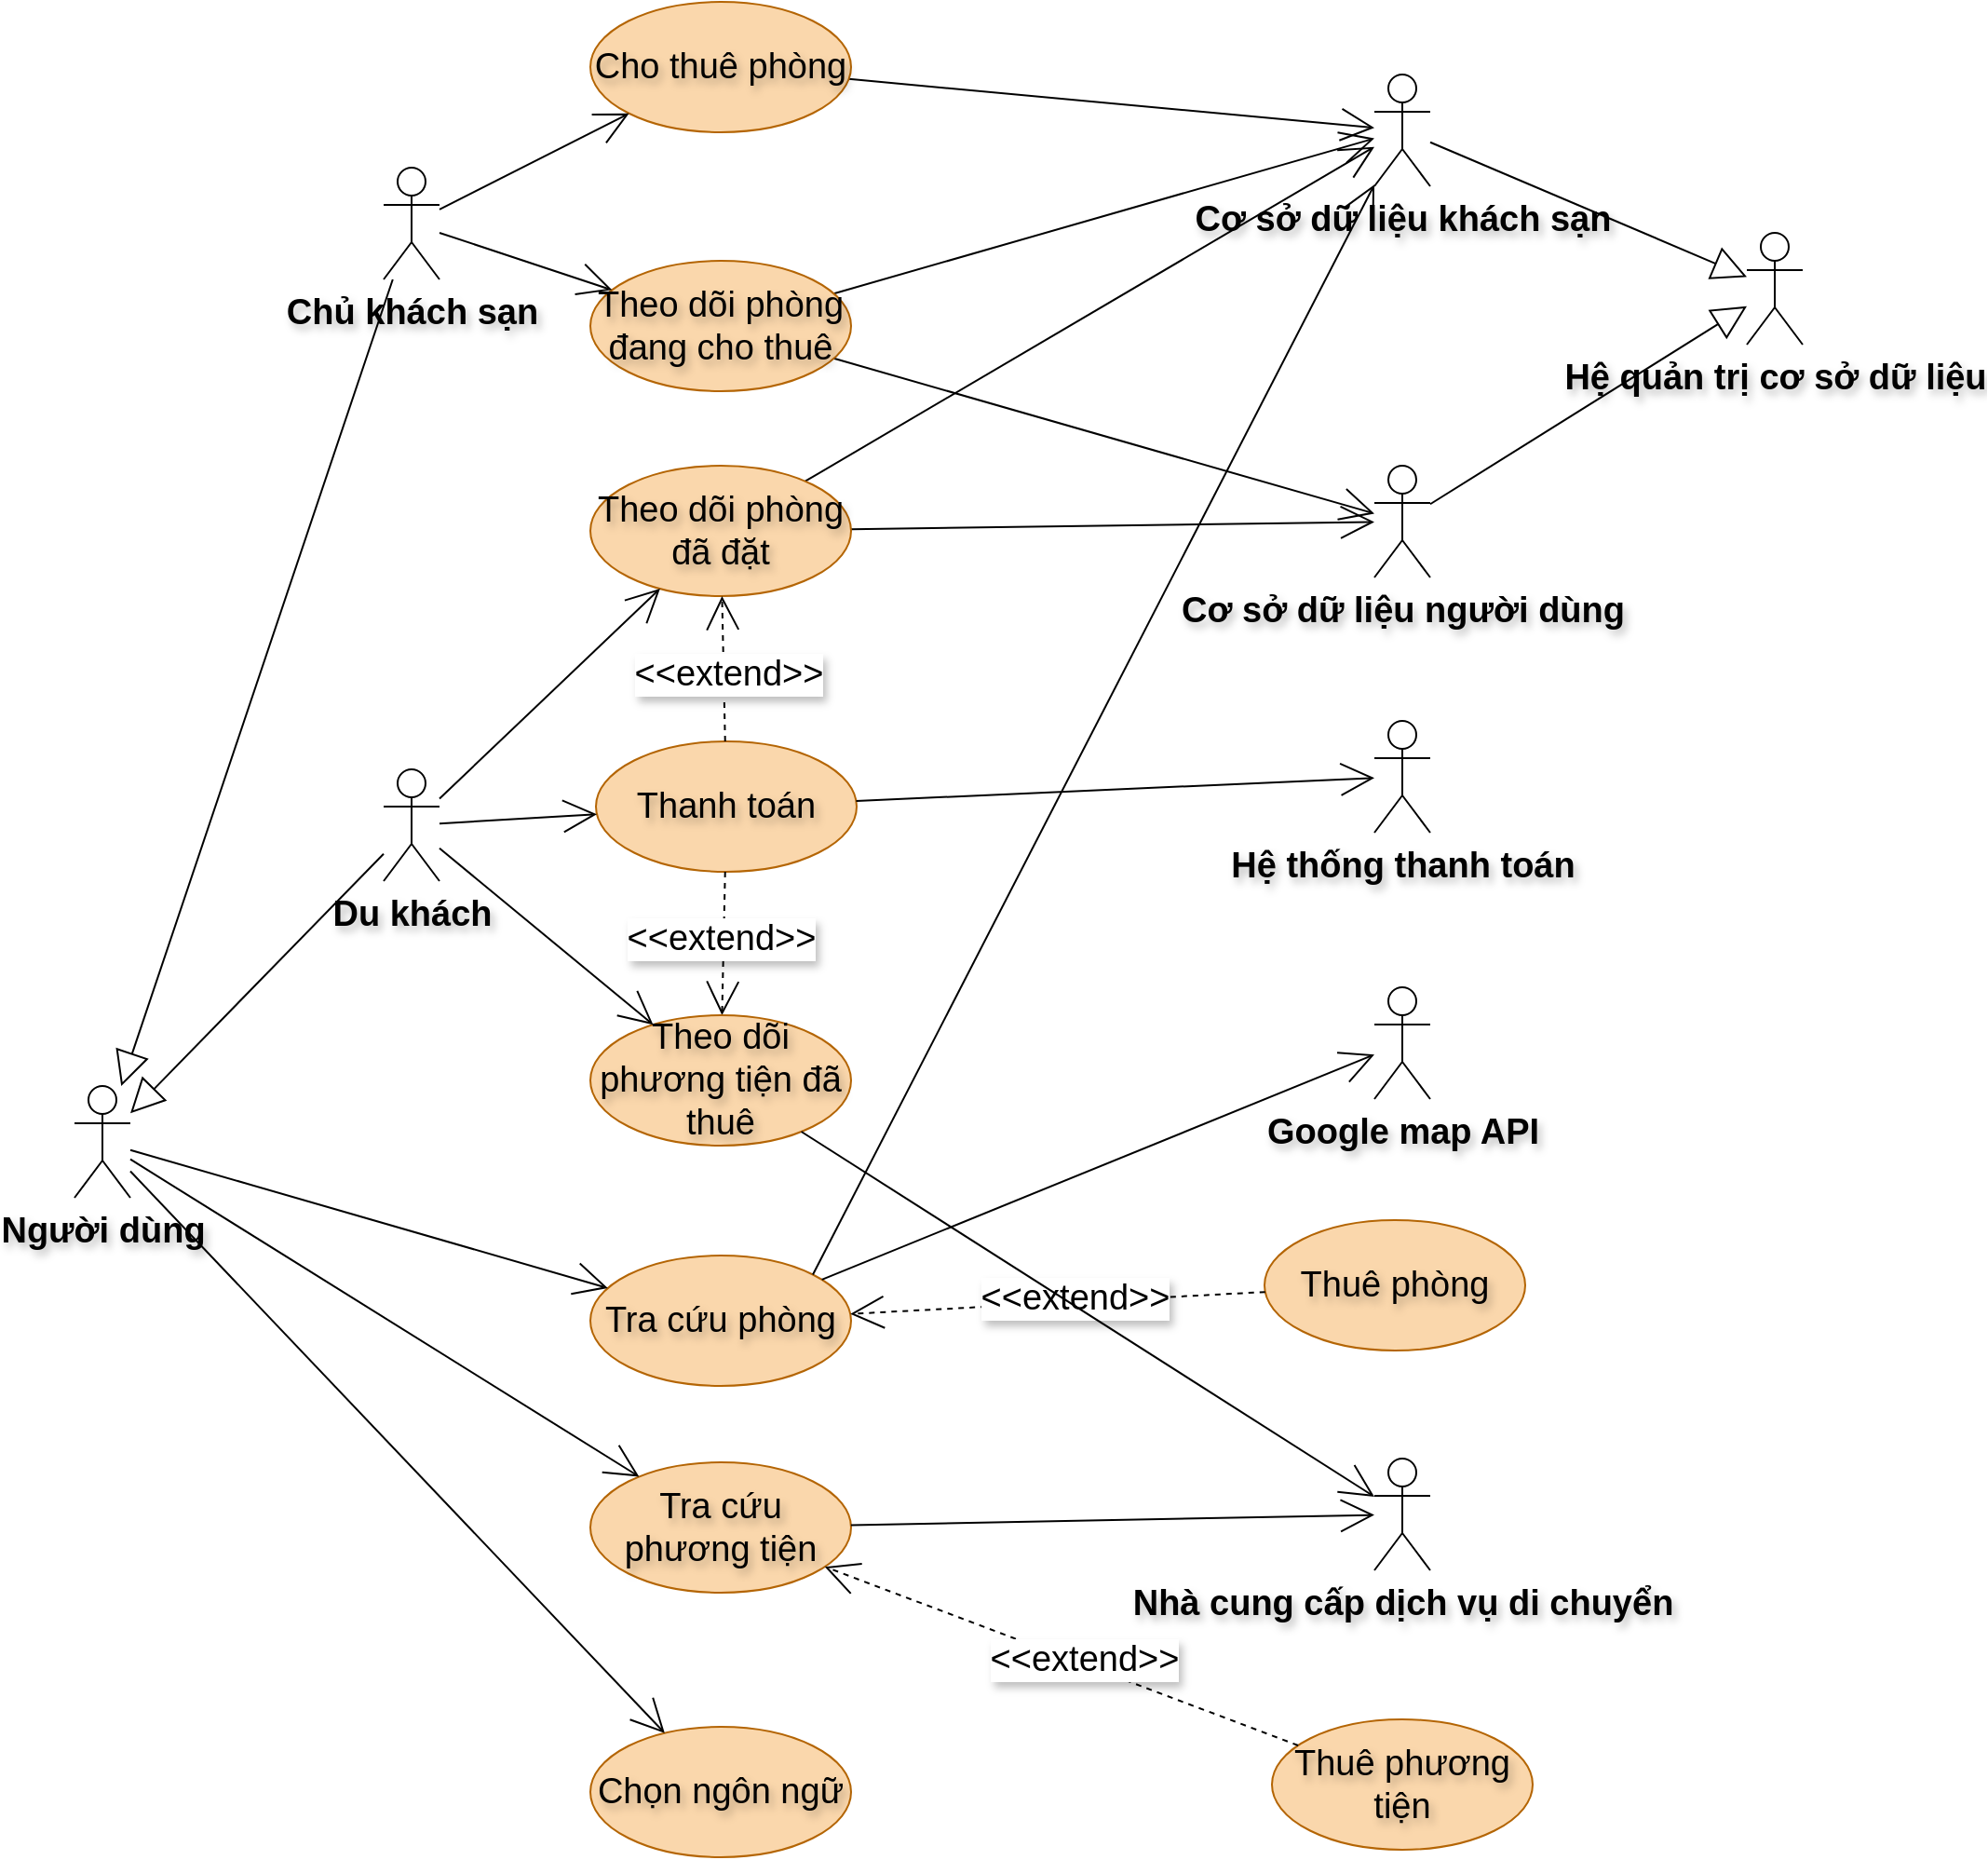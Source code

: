 <mxfile version="27.0.5" pages="7">
  <diagram name="Usecase bậc cao" id="Xkjmin-iUBaFbqHcHyO9">
    <mxGraphModel dx="1146" dy="1204" grid="0" gridSize="10" guides="1" tooltips="1" connect="1" arrows="1" fold="1" page="0" pageScale="1" pageWidth="850" pageHeight="1100" math="0" shadow="0">
      <root>
        <mxCell id="0" />
        <mxCell id="1" parent="0" />
        <mxCell id="nT45az2rkIodl6n0gOx7-7" style="rounded=0;orthogonalLoop=1;jettySize=auto;html=1;endArrow=block;endFill=0;endSize=16;fontSize=19;fontStyle=1;textShadow=1;" parent="1" source="nT45az2rkIodl6n0gOx7-3" target="nT45az2rkIodl6n0gOx7-2" edge="1">
          <mxGeometry relative="1" as="geometry" />
        </mxCell>
        <mxCell id="nT45az2rkIodl6n0gOx7-2" value="Người dùng" style="shape=umlActor;verticalLabelPosition=bottom;verticalAlign=top;html=1;outlineConnect=0;fontSize=19;fontStyle=1;textShadow=1;" parent="1" vertex="1">
          <mxGeometry x="873" y="598" width="30" height="60" as="geometry" />
        </mxCell>
        <mxCell id="nT45az2rkIodl6n0gOx7-3" value="Du khách" style="shape=umlActor;verticalLabelPosition=bottom;verticalAlign=top;html=1;outlineConnect=0;fontSize=19;fontStyle=1;textShadow=1;" parent="1" vertex="1">
          <mxGeometry x="1039" y="428" width="30" height="60" as="geometry" />
        </mxCell>
        <mxCell id="nT45az2rkIodl6n0gOx7-6" style="rounded=0;orthogonalLoop=1;jettySize=auto;html=1;endArrow=block;endFill=0;strokeWidth=1;endSize=16;fontSize=19;fontStyle=1;textShadow=1;" parent="1" source="nT45az2rkIodl6n0gOx7-4" target="nT45az2rkIodl6n0gOx7-2" edge="1">
          <mxGeometry relative="1" as="geometry">
            <mxPoint x="1038" y="338" as="sourcePoint" />
            <mxPoint x="1037.5" y="488" as="targetPoint" />
          </mxGeometry>
        </mxCell>
        <mxCell id="nT45az2rkIodl6n0gOx7-4" value="Chủ khách sạn" style="shape=umlActor;verticalLabelPosition=bottom;verticalAlign=top;html=1;outlineConnect=0;fontSize=19;fontStyle=1;textShadow=1;" parent="1" vertex="1">
          <mxGeometry x="1039" y="105" width="30" height="60" as="geometry" />
        </mxCell>
        <mxCell id="nT45az2rkIodl6n0gOx7-11" value="Chọn ngôn ngữ" style="ellipse;whiteSpace=wrap;html=1;fontSize=19;fillColor=#fad7ac;strokeColor=#b46504;textShadow=1;" parent="1" vertex="1">
          <mxGeometry x="1150" y="942" width="140" height="70" as="geometry" />
        </mxCell>
        <mxCell id="nT45az2rkIodl6n0gOx7-12" value="Tra cứu phòng" style="ellipse;whiteSpace=wrap;html=1;fontSize=19;fillColor=#fad7ac;strokeColor=#b46504;textShadow=1;" parent="1" vertex="1">
          <mxGeometry x="1150" y="689" width="140" height="70" as="geometry" />
        </mxCell>
        <mxCell id="nT45az2rkIodl6n0gOx7-60" style="edgeStyle=none;rounded=0;orthogonalLoop=1;jettySize=auto;html=1;endArrow=open;startFill=0;fontSize=19;textShadow=1;endSize=16;endFill=0;" parent="1" source="nT45az2rkIodl6n0gOx7-13" target="nT45az2rkIodl6n0gOx7-45" edge="1">
          <mxGeometry relative="1" as="geometry" />
        </mxCell>
        <mxCell id="nT45az2rkIodl6n0gOx7-13" value="Cho thuê phòng" style="ellipse;whiteSpace=wrap;html=1;fontSize=19;fillColor=#fad7ac;strokeColor=#b46504;textShadow=1;" parent="1" vertex="1">
          <mxGeometry x="1150" y="16" width="140" height="70" as="geometry" />
        </mxCell>
        <mxCell id="nT45az2rkIodl6n0gOx7-57" style="edgeStyle=none;rounded=0;orthogonalLoop=1;jettySize=auto;html=1;endArrow=open;startFill=0;fontSize=19;textShadow=1;endSize=16;endFill=0;" parent="1" source="nT45az2rkIodl6n0gOx7-14" target="nT45az2rkIodl6n0gOx7-45" edge="1">
          <mxGeometry relative="1" as="geometry" />
        </mxCell>
        <mxCell id="nT45az2rkIodl6n0gOx7-58" style="edgeStyle=none;rounded=0;orthogonalLoop=1;jettySize=auto;html=1;endArrow=open;startFill=0;fontSize=19;textShadow=1;endSize=16;endFill=0;" parent="1" source="nT45az2rkIodl6n0gOx7-14" target="nT45az2rkIodl6n0gOx7-40" edge="1">
          <mxGeometry relative="1" as="geometry" />
        </mxCell>
        <mxCell id="nT45az2rkIodl6n0gOx7-14" value="Theo dõi phòng đã đặt" style="ellipse;whiteSpace=wrap;html=1;fontSize=19;fillColor=#fad7ac;strokeColor=#b46504;textShadow=1;" parent="1" vertex="1">
          <mxGeometry x="1150" y="265" width="140" height="70" as="geometry" />
        </mxCell>
        <mxCell id="nT45az2rkIodl6n0gOx7-59" style="edgeStyle=none;rounded=0;orthogonalLoop=1;jettySize=auto;html=1;endArrow=open;startFill=0;fontSize=19;textShadow=1;endSize=16;endFill=0;" parent="1" source="nT45az2rkIodl6n0gOx7-15" target="nT45az2rkIodl6n0gOx7-40" edge="1">
          <mxGeometry relative="1" as="geometry" />
        </mxCell>
        <mxCell id="nT45az2rkIodl6n0gOx7-62" style="edgeStyle=none;rounded=0;orthogonalLoop=1;jettySize=auto;html=1;endArrow=open;startFill=0;fontSize=19;textShadow=1;endSize=16;endFill=0;" parent="1" source="nT45az2rkIodl6n0gOx7-15" target="nT45az2rkIodl6n0gOx7-45" edge="1">
          <mxGeometry relative="1" as="geometry" />
        </mxCell>
        <mxCell id="nT45az2rkIodl6n0gOx7-15" value="Theo dõi phòng đang cho thuê" style="ellipse;whiteSpace=wrap;html=1;fontSize=19;fillColor=#fad7ac;strokeColor=#b46504;textShadow=1;" parent="1" vertex="1">
          <mxGeometry x="1150" y="155" width="140" height="70" as="geometry" />
        </mxCell>
        <mxCell id="nT45az2rkIodl6n0gOx7-16" value="Tra cứu phương tiện" style="ellipse;whiteSpace=wrap;html=1;fontSize=19;fillColor=#fad7ac;strokeColor=#b46504;textShadow=1;" parent="1" vertex="1">
          <mxGeometry x="1150" y="800" width="140" height="70" as="geometry" />
        </mxCell>
        <mxCell id="nT45az2rkIodl6n0gOx7-32" style="edgeStyle=none;rounded=0;orthogonalLoop=1;jettySize=auto;html=1;endArrow=open;endFill=0;endSize=16;startFill=0;fontSize=19;textShadow=1;" parent="1" source="nT45az2rkIodl6n0gOx7-2" target="nT45az2rkIodl6n0gOx7-11" edge="1">
          <mxGeometry relative="1" as="geometry">
            <mxPoint x="1083" y="540" as="sourcePoint" />
            <mxPoint x="1244" y="458" as="targetPoint" />
          </mxGeometry>
        </mxCell>
        <mxCell id="nT45az2rkIodl6n0gOx7-34" style="edgeStyle=none;rounded=0;orthogonalLoop=1;jettySize=auto;html=1;endArrow=open;endFill=0;endSize=16;startFill=0;fontSize=19;textShadow=1;" parent="1" source="nT45az2rkIodl6n0gOx7-2" target="nT45az2rkIodl6n0gOx7-16" edge="1">
          <mxGeometry relative="1" as="geometry">
            <mxPoint x="1063" y="532" as="sourcePoint" />
            <mxPoint x="1212" y="576" as="targetPoint" />
          </mxGeometry>
        </mxCell>
        <mxCell id="nT45az2rkIodl6n0gOx7-36" style="edgeStyle=none;rounded=0;orthogonalLoop=1;jettySize=auto;html=1;endArrow=open;endFill=0;endSize=16;startFill=0;fontSize=19;textShadow=1;" parent="1" source="nT45az2rkIodl6n0gOx7-2" target="nT45az2rkIodl6n0gOx7-12" edge="1">
          <mxGeometry relative="1" as="geometry">
            <mxPoint x="1073" y="556" as="sourcePoint" />
            <mxPoint x="1256" y="771" as="targetPoint" />
          </mxGeometry>
        </mxCell>
        <mxCell id="nT45az2rkIodl6n0gOx7-37" style="edgeStyle=none;rounded=0;orthogonalLoop=1;jettySize=auto;html=1;endArrow=open;endFill=0;endSize=16;startFill=0;fontSize=19;textShadow=1;" parent="1" source="nT45az2rkIodl6n0gOx7-3" target="nT45az2rkIodl6n0gOx7-14" edge="1">
          <mxGeometry relative="1" as="geometry">
            <mxPoint x="1083" y="566" as="sourcePoint" />
            <mxPoint x="1266" y="781" as="targetPoint" />
          </mxGeometry>
        </mxCell>
        <mxCell id="nT45az2rkIodl6n0gOx7-38" style="edgeStyle=none;rounded=0;orthogonalLoop=1;jettySize=auto;html=1;endArrow=open;endFill=0;endSize=16;startFill=0;fontSize=19;textShadow=1;" parent="1" source="nT45az2rkIodl6n0gOx7-4" target="nT45az2rkIodl6n0gOx7-13" edge="1">
          <mxGeometry relative="1" as="geometry">
            <mxPoint x="1093" y="576" as="sourcePoint" />
            <mxPoint x="1276" y="791" as="targetPoint" />
          </mxGeometry>
        </mxCell>
        <mxCell id="nT45az2rkIodl6n0gOx7-39" style="edgeStyle=none;rounded=0;orthogonalLoop=1;jettySize=auto;html=1;endArrow=open;endFill=0;endSize=16;startFill=0;fontSize=19;textShadow=1;" parent="1" source="nT45az2rkIodl6n0gOx7-4" target="nT45az2rkIodl6n0gOx7-15" edge="1">
          <mxGeometry relative="1" as="geometry">
            <mxPoint x="1103" y="586" as="sourcePoint" />
            <mxPoint x="1286" y="801" as="targetPoint" />
          </mxGeometry>
        </mxCell>
        <mxCell id="nT45az2rkIodl6n0gOx7-40" value="Cơ sở dữ liệu người dùng" style="shape=umlActor;verticalLabelPosition=bottom;verticalAlign=top;html=1;fontSize=19;fontStyle=1;textShadow=1;" parent="1" vertex="1">
          <mxGeometry x="1571" y="265" width="30" height="60" as="geometry" />
        </mxCell>
        <mxCell id="nT45az2rkIodl6n0gOx7-45" value="Cơ sở dữ liệu khách sạn" style="shape=umlActor;verticalLabelPosition=bottom;verticalAlign=top;html=1;fontSize=19;fontStyle=1;textShadow=1;" parent="1" vertex="1">
          <mxGeometry x="1571" y="55" width="30" height="60" as="geometry" />
        </mxCell>
        <mxCell id="nT45az2rkIodl6n0gOx7-55" value="Nhà cung cấp dịch vụ di chuyển" style="shape=umlActor;verticalLabelPosition=bottom;verticalAlign=top;html=1;fontSize=19;fontStyle=1;textShadow=1;" parent="1" vertex="1">
          <mxGeometry x="1571" y="798" width="30" height="60" as="geometry" />
        </mxCell>
        <mxCell id="nT45az2rkIodl6n0gOx7-63" value="Hệ quản trị cơ sở dữ liệu" style="shape=umlActor;verticalLabelPosition=bottom;verticalAlign=top;html=1;fontSize=19;fontStyle=1;textShadow=1;" parent="1" vertex="1">
          <mxGeometry x="1771" y="140" width="30" height="60" as="geometry" />
        </mxCell>
        <mxCell id="nT45az2rkIodl6n0gOx7-65" value="" style="endArrow=block;endSize=16;endFill=0;html=1;rounded=0;fontSize=19;fontStyle=1;textShadow=1;" parent="1" source="nT45az2rkIodl6n0gOx7-40" target="nT45az2rkIodl6n0gOx7-63" edge="1">
          <mxGeometry width="160" relative="1" as="geometry">
            <mxPoint x="1361" y="260" as="sourcePoint" />
            <mxPoint x="1521" y="260" as="targetPoint" />
          </mxGeometry>
        </mxCell>
        <mxCell id="nT45az2rkIodl6n0gOx7-66" value="" style="endArrow=block;endSize=16;endFill=0;html=1;rounded=0;fontSize=19;fontStyle=1;textShadow=1;" parent="1" source="nT45az2rkIodl6n0gOx7-45" target="nT45az2rkIodl6n0gOx7-63" edge="1">
          <mxGeometry width="160" relative="1" as="geometry">
            <mxPoint x="1631" y="179" as="sourcePoint" />
            <mxPoint x="1871" y="166" as="targetPoint" />
          </mxGeometry>
        </mxCell>
        <mxCell id="vQPaoASlv7zoBC4x8T9E-1" value="Thuê phòng" style="ellipse;whiteSpace=wrap;html=1;fontSize=19;fillColor=#fad7ac;strokeColor=#b46504;textShadow=1;" parent="1" vertex="1">
          <mxGeometry x="1512" y="670" width="140" height="70" as="geometry" />
        </mxCell>
        <mxCell id="vQPaoASlv7zoBC4x8T9E-2" style="edgeStyle=none;rounded=0;orthogonalLoop=1;jettySize=auto;html=1;dashed=1;endArrow=open;endFill=0;endSize=16;fontSize=19;textShadow=1;" parent="1" source="vQPaoASlv7zoBC4x8T9E-1" target="nT45az2rkIodl6n0gOx7-12" edge="1">
          <mxGeometry relative="1" as="geometry">
            <mxPoint x="1688.67" y="649.18" as="sourcePoint" />
            <mxPoint x="1452.997" y="516.998" as="targetPoint" />
          </mxGeometry>
        </mxCell>
        <mxCell id="vQPaoASlv7zoBC4x8T9E-3" value="&amp;lt;&amp;lt;extend&amp;gt;&amp;gt;" style="edgeLabel;html=1;align=center;verticalAlign=middle;resizable=0;points=[];fontSize=19;textShadow=1;" parent="vQPaoASlv7zoBC4x8T9E-2" vertex="1" connectable="0">
          <mxGeometry x="-0.083" y="-2" relative="1" as="geometry">
            <mxPoint as="offset" />
          </mxGeometry>
        </mxCell>
        <mxCell id="Rt0C1urc5w88hVw5oKga-1" value="Thuê phương tiện" style="ellipse;whiteSpace=wrap;html=1;fontSize=19;fillColor=#fad7ac;strokeColor=#b46504;textShadow=1;" parent="1" vertex="1">
          <mxGeometry x="1516" y="938" width="140" height="70" as="geometry" />
        </mxCell>
        <mxCell id="Rt0C1urc5w88hVw5oKga-2" style="edgeStyle=none;rounded=0;orthogonalLoop=1;jettySize=auto;html=1;dashed=1;endArrow=open;endFill=0;endSize=16;fontSize=19;textShadow=1;" parent="1" source="Rt0C1urc5w88hVw5oKga-1" target="nT45az2rkIodl6n0gOx7-16" edge="1">
          <mxGeometry relative="1" as="geometry">
            <mxPoint x="1690" y="354" as="sourcePoint" />
            <mxPoint x="1322" y="445" as="targetPoint" />
          </mxGeometry>
        </mxCell>
        <mxCell id="Rt0C1urc5w88hVw5oKga-3" value="&amp;lt;&amp;lt;extend&amp;gt;&amp;gt;" style="edgeLabel;html=1;align=center;verticalAlign=middle;resizable=0;points=[];fontSize=19;textShadow=1;" parent="Rt0C1urc5w88hVw5oKga-2" vertex="1" connectable="0">
          <mxGeometry x="-0.083" y="-2" relative="1" as="geometry">
            <mxPoint as="offset" />
          </mxGeometry>
        </mxCell>
        <mxCell id="FCmKi4oOmhPvggS7u7e1-1" value="Thanh toán" style="ellipse;whiteSpace=wrap;html=1;fontSize=19;fillColor=#fad7ac;strokeColor=#b46504;textShadow=1;" parent="1" vertex="1">
          <mxGeometry x="1153" y="413" width="140" height="70" as="geometry" />
        </mxCell>
        <mxCell id="FCmKi4oOmhPvggS7u7e1-2" style="edgeStyle=none;rounded=0;orthogonalLoop=1;jettySize=auto;html=1;dashed=1;endArrow=open;endFill=0;endSize=16;fontSize=19;textShadow=1;" parent="1" source="FCmKi4oOmhPvggS7u7e1-1" target="9odK01dchXX-sC7LY4uj-1" edge="1">
          <mxGeometry relative="1" as="geometry">
            <mxPoint x="1494" y="447" as="sourcePoint" />
            <mxPoint x="1307" y="276" as="targetPoint" />
          </mxGeometry>
        </mxCell>
        <mxCell id="FCmKi4oOmhPvggS7u7e1-3" value="&amp;lt;&amp;lt;extend&amp;gt;&amp;gt;" style="edgeLabel;html=1;align=center;verticalAlign=middle;resizable=0;points=[];fontSize=19;textShadow=1;" parent="FCmKi4oOmhPvggS7u7e1-2" vertex="1" connectable="0">
          <mxGeometry x="-0.083" y="-2" relative="1" as="geometry">
            <mxPoint as="offset" />
          </mxGeometry>
        </mxCell>
        <mxCell id="FCmKi4oOmhPvggS7u7e1-4" style="edgeStyle=none;rounded=0;orthogonalLoop=1;jettySize=auto;html=1;dashed=1;endArrow=open;endFill=0;endSize=16;fontSize=19;textShadow=1;" parent="1" source="FCmKi4oOmhPvggS7u7e1-1" target="nT45az2rkIodl6n0gOx7-14" edge="1">
          <mxGeometry relative="1" as="geometry">
            <mxPoint x="1474" y="275" as="sourcePoint" />
            <mxPoint x="1321" y="351" as="targetPoint" />
          </mxGeometry>
        </mxCell>
        <mxCell id="FCmKi4oOmhPvggS7u7e1-5" value="&amp;lt;&amp;lt;extend&amp;gt;&amp;gt;" style="edgeLabel;html=1;align=center;verticalAlign=middle;resizable=0;points=[];fontSize=19;textShadow=1;" parent="FCmKi4oOmhPvggS7u7e1-4" vertex="1" connectable="0">
          <mxGeometry x="-0.083" y="-2" relative="1" as="geometry">
            <mxPoint as="offset" />
          </mxGeometry>
        </mxCell>
        <mxCell id="9odK01dchXX-sC7LY4uj-1" value="Theo dõi phương tiện đã thuê" style="ellipse;whiteSpace=wrap;html=1;fontSize=19;fillColor=#fad7ac;strokeColor=#b46504;textShadow=1;" parent="1" vertex="1">
          <mxGeometry x="1150" y="560" width="140" height="70" as="geometry" />
        </mxCell>
        <mxCell id="9odK01dchXX-sC7LY4uj-2" style="edgeStyle=none;rounded=0;orthogonalLoop=1;jettySize=auto;html=1;endArrow=open;endFill=0;endSize=16;startFill=0;fontSize=19;textShadow=1;" parent="1" source="nT45az2rkIodl6n0gOx7-3" target="9odK01dchXX-sC7LY4uj-1" edge="1">
          <mxGeometry relative="1" as="geometry">
            <mxPoint x="1090" y="509" as="sourcePoint" />
            <mxPoint x="1197" y="508" as="targetPoint" />
          </mxGeometry>
        </mxCell>
        <mxCell id="m_gRPibcPbQyxslRVUvf-3" value="Hệ thống thanh toán" style="shape=umlActor;verticalLabelPosition=bottom;verticalAlign=top;html=1;fontSize=19;fontStyle=1;textShadow=1;" parent="1" vertex="1">
          <mxGeometry x="1571" y="402" width="30" height="60" as="geometry" />
        </mxCell>
        <mxCell id="m_gRPibcPbQyxslRVUvf-4" value="Google map API" style="shape=umlActor;verticalLabelPosition=bottom;verticalAlign=top;html=1;fontSize=19;fontStyle=1;textShadow=1;" parent="1" vertex="1">
          <mxGeometry x="1571" y="545" width="30" height="60" as="geometry" />
        </mxCell>
        <mxCell id="m_gRPibcPbQyxslRVUvf-7" style="edgeStyle=none;rounded=0;orthogonalLoop=1;jettySize=auto;html=1;endArrow=open;startFill=0;fontSize=19;textShadow=1;endFill=0;endSize=16;" parent="1" source="nT45az2rkIodl6n0gOx7-3" target="FCmKi4oOmhPvggS7u7e1-1" edge="1">
          <mxGeometry relative="1" as="geometry">
            <mxPoint x="1300" y="309" as="sourcePoint" />
            <mxPoint x="1581" y="305" as="targetPoint" />
          </mxGeometry>
        </mxCell>
        <mxCell id="mxuxEoYHXNUOPg-CpBEb-1" style="edgeStyle=none;rounded=0;orthogonalLoop=1;jettySize=auto;html=1;endArrow=open;startFill=0;fontSize=19;textShadow=1;endSize=16;endFill=0;" edge="1" parent="1" source="FCmKi4oOmhPvggS7u7e1-1" target="m_gRPibcPbQyxslRVUvf-3">
          <mxGeometry relative="1" as="geometry">
            <mxPoint x="1305" y="366" as="sourcePoint" />
            <mxPoint x="1581" y="305" as="targetPoint" />
          </mxGeometry>
        </mxCell>
        <mxCell id="mxuxEoYHXNUOPg-CpBEb-2" style="edgeStyle=none;rounded=0;orthogonalLoop=1;jettySize=auto;html=1;endArrow=open;startFill=0;fontSize=19;textShadow=1;endSize=16;endFill=0;exitX=1;exitY=0;exitDx=0;exitDy=0;" edge="1" parent="1" source="nT45az2rkIodl6n0gOx7-12" target="nT45az2rkIodl6n0gOx7-45">
          <mxGeometry relative="1" as="geometry">
            <mxPoint x="1310" y="319" as="sourcePoint" />
            <mxPoint x="1591" y="315" as="targetPoint" />
          </mxGeometry>
        </mxCell>
        <mxCell id="mxuxEoYHXNUOPg-CpBEb-3" style="edgeStyle=none;rounded=0;orthogonalLoop=1;jettySize=auto;html=1;endArrow=open;startFill=0;fontSize=19;textShadow=1;endSize=16;endFill=0;" edge="1" parent="1" source="nT45az2rkIodl6n0gOx7-12" target="m_gRPibcPbQyxslRVUvf-4">
          <mxGeometry relative="1" as="geometry">
            <mxPoint x="1320" y="329" as="sourcePoint" />
            <mxPoint x="1601" y="325" as="targetPoint" />
          </mxGeometry>
        </mxCell>
        <mxCell id="mxuxEoYHXNUOPg-CpBEb-4" style="edgeStyle=none;rounded=0;orthogonalLoop=1;jettySize=auto;html=1;endArrow=open;startFill=0;fontSize=19;textShadow=1;endSize=16;endFill=0;" edge="1" parent="1" source="9odK01dchXX-sC7LY4uj-1" target="nT45az2rkIodl6n0gOx7-55">
          <mxGeometry relative="1" as="geometry">
            <mxPoint x="1330" y="339" as="sourcePoint" />
            <mxPoint x="1611" y="335" as="targetPoint" />
          </mxGeometry>
        </mxCell>
        <mxCell id="mxuxEoYHXNUOPg-CpBEb-5" style="edgeStyle=none;rounded=0;orthogonalLoop=1;jettySize=auto;html=1;endArrow=open;startFill=0;fontSize=19;textShadow=1;endSize=16;endFill=0;" edge="1" parent="1" source="nT45az2rkIodl6n0gOx7-16" target="nT45az2rkIodl6n0gOx7-55">
          <mxGeometry relative="1" as="geometry">
            <mxPoint x="1340" y="349" as="sourcePoint" />
            <mxPoint x="1621" y="345" as="targetPoint" />
          </mxGeometry>
        </mxCell>
      </root>
    </mxGraphModel>
  </diagram>
  <diagram id="WVBvfr4iS5B7mOWqgHLc" name="Use case dưới góc nhìn người sử dụng">
    <mxGraphModel dx="562" dy="1243" grid="0" gridSize="10" guides="1" tooltips="1" connect="1" arrows="1" fold="1" page="0" pageScale="1" pageWidth="850" pageHeight="1100" math="0" shadow="0">
      <root>
        <mxCell id="0" />
        <mxCell id="1" parent="0" />
        <mxCell id="XmxRfXGQkaJ-KOJUpbj6-1" style="rounded=0;orthogonalLoop=1;jettySize=auto;html=1;endArrow=block;endFill=0;endSize=16;fontSize=19;fontStyle=1;textShadow=1;" parent="1" source="XmxRfXGQkaJ-KOJUpbj6-4" target="XmxRfXGQkaJ-KOJUpbj6-3" edge="1">
          <mxGeometry relative="1" as="geometry" />
        </mxCell>
        <mxCell id="XmxRfXGQkaJ-KOJUpbj6-2" style="edgeStyle=none;rounded=0;orthogonalLoop=1;jettySize=auto;html=1;endArrow=open;endFill=0;endSize=16;startFill=0;fontSize=19;textShadow=1;" parent="1" source="XmxRfXGQkaJ-KOJUpbj6-3" target="XmxRfXGQkaJ-KOJUpbj6-8" edge="1">
          <mxGeometry relative="1" as="geometry" />
        </mxCell>
        <mxCell id="XmxRfXGQkaJ-KOJUpbj6-3" value="Người dùng" style="shape=umlActor;verticalLabelPosition=bottom;verticalAlign=top;html=1;outlineConnect=0;fontSize=19;fontStyle=1;textShadow=1;" parent="1" vertex="1">
          <mxGeometry x="889" y="598" width="30" height="60" as="geometry" />
        </mxCell>
        <mxCell id="XmxRfXGQkaJ-KOJUpbj6-4" value="Du khách" style="shape=umlActor;verticalLabelPosition=bottom;verticalAlign=top;html=1;outlineConnect=0;fontSize=19;fontStyle=1;textShadow=1;" parent="1" vertex="1">
          <mxGeometry x="980" y="263" width="30" height="60" as="geometry" />
        </mxCell>
        <mxCell id="XmxRfXGQkaJ-KOJUpbj6-5" style="rounded=0;orthogonalLoop=1;jettySize=auto;html=1;endArrow=block;endFill=0;strokeWidth=1;endSize=16;fontSize=19;fontStyle=1;textShadow=1;" parent="1" source="XmxRfXGQkaJ-KOJUpbj6-6" target="XmxRfXGQkaJ-KOJUpbj6-3" edge="1">
          <mxGeometry relative="1" as="geometry">
            <mxPoint x="965" y="346" as="sourcePoint" />
            <mxPoint x="964.5" y="496" as="targetPoint" />
          </mxGeometry>
        </mxCell>
        <mxCell id="XmxRfXGQkaJ-KOJUpbj6-6" value="Chủ khách sạn" style="shape=umlActor;verticalLabelPosition=bottom;verticalAlign=top;html=1;outlineConnect=0;fontSize=19;fontStyle=1;textShadow=1;" parent="1" vertex="1">
          <mxGeometry x="983" y="-24" width="30" height="60" as="geometry" />
        </mxCell>
        <mxCell id="XmxRfXGQkaJ-KOJUpbj6-7" value="Đăng nhập" style="ellipse;whiteSpace=wrap;html=1;fontSize=19;fillColor=#fad7ac;strokeColor=#b46504;textShadow=1;" parent="1" vertex="1">
          <mxGeometry x="1182" y="624" width="140" height="70" as="geometry" />
        </mxCell>
        <mxCell id="XmxRfXGQkaJ-KOJUpbj6-8" value="Đăng kí" style="ellipse;whiteSpace=wrap;html=1;fontSize=19;fillColor=#fad7ac;strokeColor=#b46504;textShadow=1;" parent="1" vertex="1">
          <mxGeometry x="1179" y="718" width="140" height="70" as="geometry" />
        </mxCell>
        <mxCell id="XmxRfXGQkaJ-KOJUpbj6-9" value="Đăng xuất" style="ellipse;whiteSpace=wrap;html=1;fontSize=19;fillColor=#fad7ac;strokeColor=#b46504;textShadow=1;" parent="1" vertex="1">
          <mxGeometry x="1185" y="804" width="140" height="70" as="geometry" />
        </mxCell>
        <mxCell id="XmxRfXGQkaJ-KOJUpbj6-10" value="Chọn ngôn ngữ" style="ellipse;whiteSpace=wrap;html=1;fontSize=19;fillColor=#fad7ac;strokeColor=#b46504;textShadow=1;" parent="1" vertex="1">
          <mxGeometry x="1185" y="898" width="140" height="70" as="geometry" />
        </mxCell>
        <mxCell id="XmxRfXGQkaJ-KOJUpbj6-11" value="Tra cứu phòng" style="ellipse;whiteSpace=wrap;html=1;fontSize=19;fillColor=#fad7ac;strokeColor=#b46504;textShadow=1;" parent="1" vertex="1">
          <mxGeometry x="1182" y="522" width="140" height="70" as="geometry" />
        </mxCell>
        <mxCell id="XmxRfXGQkaJ-KOJUpbj6-13" value="Cho thuê phòng" style="ellipse;whiteSpace=wrap;html=1;fontSize=19;fillColor=#fad7ac;strokeColor=#b46504;textShadow=1;" parent="1" vertex="1">
          <mxGeometry x="1179" y="-34" width="140" height="70" as="geometry" />
        </mxCell>
        <mxCell id="XmxRfXGQkaJ-KOJUpbj6-15" value="Theo dõi phòng đã đặt" style="ellipse;whiteSpace=wrap;html=1;fontSize=19;fillColor=#fad7ac;strokeColor=#b46504;textShadow=1;" parent="1" vertex="1">
          <mxGeometry x="1182" y="60" width="140" height="70" as="geometry" />
        </mxCell>
        <mxCell id="XmxRfXGQkaJ-KOJUpbj6-18" value="Theo dõi phòng đang cho thuê" style="ellipse;whiteSpace=wrap;html=1;fontSize=19;fillColor=#fad7ac;strokeColor=#b46504;textShadow=1;" parent="1" vertex="1">
          <mxGeometry x="1179" y="-139" width="140" height="70" as="geometry" />
        </mxCell>
        <mxCell id="XmxRfXGQkaJ-KOJUpbj6-19" value="Tra cứu phương tiện" style="ellipse;whiteSpace=wrap;html=1;fontSize=19;fillColor=#fad7ac;strokeColor=#b46504;textShadow=1;" parent="1" vertex="1">
          <mxGeometry x="1185" y="420" width="140" height="70" as="geometry" />
        </mxCell>
        <mxCell id="XmxRfXGQkaJ-KOJUpbj6-20" style="edgeStyle=none;rounded=0;orthogonalLoop=1;jettySize=auto;html=1;endArrow=open;endFill=0;endSize=16;startFill=0;fontSize=19;textShadow=1;" parent="1" source="XmxRfXGQkaJ-KOJUpbj6-3" target="XmxRfXGQkaJ-KOJUpbj6-7" edge="1">
          <mxGeometry relative="1" as="geometry">
            <mxPoint x="1073" y="530" as="sourcePoint" />
            <mxPoint x="1234" y="448" as="targetPoint" />
          </mxGeometry>
        </mxCell>
        <mxCell id="XmxRfXGQkaJ-KOJUpbj6-21" style="edgeStyle=none;rounded=0;orthogonalLoop=1;jettySize=auto;html=1;endArrow=open;endFill=0;endSize=16;startFill=0;fontSize=19;textShadow=1;" parent="1" source="XmxRfXGQkaJ-KOJUpbj6-3" target="XmxRfXGQkaJ-KOJUpbj6-9" edge="1">
          <mxGeometry relative="1" as="geometry">
            <mxPoint x="1083" y="540" as="sourcePoint" />
            <mxPoint x="1244" y="458" as="targetPoint" />
          </mxGeometry>
        </mxCell>
        <mxCell id="XmxRfXGQkaJ-KOJUpbj6-22" style="edgeStyle=none;rounded=0;orthogonalLoop=1;jettySize=auto;html=1;endArrow=open;endFill=0;endSize=16;startFill=0;fontSize=19;textShadow=1;" parent="1" source="XmxRfXGQkaJ-KOJUpbj6-3" target="XmxRfXGQkaJ-KOJUpbj6-10" edge="1">
          <mxGeometry relative="1" as="geometry">
            <mxPoint x="1093" y="550" as="sourcePoint" />
            <mxPoint x="1254" y="468" as="targetPoint" />
          </mxGeometry>
        </mxCell>
        <mxCell id="XmxRfXGQkaJ-KOJUpbj6-37" value="Thanh toán" style="ellipse;whiteSpace=wrap;html=1;fontSize=19;fillColor=#fad7ac;strokeColor=#b46504;textShadow=1;" parent="1" vertex="1">
          <mxGeometry x="1182" y="193" width="140" height="70" as="geometry" />
        </mxCell>
        <mxCell id="XmxRfXGQkaJ-KOJUpbj6-38" value="Thanh toán bằng ATM" style="ellipse;whiteSpace=wrap;html=1;fontSize=19;fillColor=#fad7ac;strokeColor=#b46504;textShadow=1;" parent="1" vertex="1">
          <mxGeometry x="1418" y="117" width="140" height="70" as="geometry" />
        </mxCell>
        <mxCell id="XmxRfXGQkaJ-KOJUpbj6-39" value="Thanh toán trực tiếp" style="ellipse;whiteSpace=wrap;html=1;fontSize=19;fillColor=#fad7ac;strokeColor=#b46504;textShadow=1;" parent="1" vertex="1">
          <mxGeometry x="1418" y="237" width="140" height="70" as="geometry" />
        </mxCell>
        <mxCell id="XmxRfXGQkaJ-KOJUpbj6-40" value="Xem hóa đơn" style="ellipse;whiteSpace=wrap;html=1;fontSize=19;fillColor=#fad7ac;strokeColor=#b46504;textShadow=1;" parent="1" vertex="1">
          <mxGeometry x="1706" y="184" width="140" height="70" as="geometry" />
        </mxCell>
        <mxCell id="XmxRfXGQkaJ-KOJUpbj6-41" style="edgeStyle=none;rounded=0;orthogonalLoop=1;jettySize=auto;html=1;dashed=1;endArrow=open;endFill=0;endSize=16;fontSize=19;textShadow=1;" parent="1" source="XmxRfXGQkaJ-KOJUpbj6-40" target="XmxRfXGQkaJ-KOJUpbj6-38" edge="1">
          <mxGeometry relative="1" as="geometry">
            <mxPoint x="1515" y="182.5" as="sourcePoint" />
            <mxPoint x="1585" y="281.5" as="targetPoint" />
          </mxGeometry>
        </mxCell>
        <mxCell id="XmxRfXGQkaJ-KOJUpbj6-42" value="&amp;lt;&amp;lt;extend&amp;gt;&amp;gt;" style="edgeLabel;html=1;align=center;verticalAlign=middle;resizable=0;points=[];fontSize=19;textShadow=1;" parent="XmxRfXGQkaJ-KOJUpbj6-41" vertex="1" connectable="0">
          <mxGeometry x="-0.083" y="-2" relative="1" as="geometry">
            <mxPoint as="offset" />
          </mxGeometry>
        </mxCell>
        <mxCell id="XmxRfXGQkaJ-KOJUpbj6-43" style="edgeStyle=none;rounded=0;orthogonalLoop=1;jettySize=auto;html=1;dashed=1;endArrow=open;endFill=0;endSize=16;fontSize=19;textShadow=1;" parent="1" source="XmxRfXGQkaJ-KOJUpbj6-40" target="XmxRfXGQkaJ-KOJUpbj6-39" edge="1">
          <mxGeometry relative="1" as="geometry">
            <mxPoint x="1525" y="192.5" as="sourcePoint" />
            <mxPoint x="1372" y="159.5" as="targetPoint" />
          </mxGeometry>
        </mxCell>
        <mxCell id="XmxRfXGQkaJ-KOJUpbj6-44" value="&amp;lt;&amp;lt;extend&amp;gt;&amp;gt;" style="edgeLabel;html=1;align=center;verticalAlign=middle;resizable=0;points=[];fontSize=19;textShadow=1;" parent="XmxRfXGQkaJ-KOJUpbj6-43" vertex="1" connectable="0">
          <mxGeometry x="-0.083" y="-2" relative="1" as="geometry">
            <mxPoint as="offset" />
          </mxGeometry>
        </mxCell>
        <mxCell id="XmxRfXGQkaJ-KOJUpbj6-45" style="rounded=0;orthogonalLoop=1;jettySize=auto;html=1;endArrow=block;endFill=0;endSize=16;fontSize=19;fontStyle=1;textShadow=1;" parent="1" source="XmxRfXGQkaJ-KOJUpbj6-38" target="XmxRfXGQkaJ-KOJUpbj6-37" edge="1">
          <mxGeometry relative="1" as="geometry">
            <mxPoint x="1269" y="-118" as="sourcePoint" />
            <mxPoint x="1119" y="124" as="targetPoint" />
          </mxGeometry>
        </mxCell>
        <mxCell id="XmxRfXGQkaJ-KOJUpbj6-46" style="rounded=0;orthogonalLoop=1;jettySize=auto;html=1;endArrow=block;endFill=0;endSize=16;fontSize=19;fontStyle=1;textShadow=1;" parent="1" source="XmxRfXGQkaJ-KOJUpbj6-39" target="XmxRfXGQkaJ-KOJUpbj6-37" edge="1">
          <mxGeometry relative="1" as="geometry">
            <mxPoint x="1279" y="-108" as="sourcePoint" />
            <mxPoint x="1719" y="278" as="targetPoint" />
          </mxGeometry>
        </mxCell>
        <mxCell id="XmxRfXGQkaJ-KOJUpbj6-47" style="edgeStyle=none;rounded=0;orthogonalLoop=1;jettySize=auto;html=1;dashed=1;endArrow=open;endFill=0;endSize=16;fontSize=19;textShadow=1;" parent="1" source="XmxRfXGQkaJ-KOJUpbj6-37" target="XmxRfXGQkaJ-KOJUpbj6-15" edge="1">
          <mxGeometry relative="1" as="geometry">
            <mxPoint x="1494" y="447" as="sourcePoint" />
            <mxPoint x="1313" y="536" as="targetPoint" />
          </mxGeometry>
        </mxCell>
        <mxCell id="XmxRfXGQkaJ-KOJUpbj6-48" value="&amp;lt;&amp;lt;extend&amp;gt;&amp;gt;" style="edgeLabel;html=1;align=center;verticalAlign=middle;resizable=0;points=[];fontSize=19;textShadow=1;" parent="XmxRfXGQkaJ-KOJUpbj6-47" vertex="1" connectable="0">
          <mxGeometry x="-0.083" y="-2" relative="1" as="geometry">
            <mxPoint as="offset" />
          </mxGeometry>
        </mxCell>
        <mxCell id="XmxRfXGQkaJ-KOJUpbj6-49" style="edgeStyle=none;rounded=0;orthogonalLoop=1;jettySize=auto;html=1;dashed=1;endArrow=open;endFill=0;endSize=16;fontSize=19;textShadow=1;" parent="1" source="XmxRfXGQkaJ-KOJUpbj6-37" target="XmxRfXGQkaJ-KOJUpbj6-77" edge="1">
          <mxGeometry relative="1" as="geometry">
            <mxPoint x="1474" y="275" as="sourcePoint" />
            <mxPoint x="1333" y="268" as="targetPoint" />
          </mxGeometry>
        </mxCell>
        <mxCell id="XmxRfXGQkaJ-KOJUpbj6-50" value="&amp;lt;&amp;lt;extend&amp;gt;&amp;gt;" style="edgeLabel;html=1;align=center;verticalAlign=middle;resizable=0;points=[];fontSize=19;textShadow=1;" parent="XmxRfXGQkaJ-KOJUpbj6-49" vertex="1" connectable="0">
          <mxGeometry x="-0.083" y="-2" relative="1" as="geometry">
            <mxPoint as="offset" />
          </mxGeometry>
        </mxCell>
        <mxCell id="XmxRfXGQkaJ-KOJUpbj6-51" value="Thuê phòng" style="ellipse;whiteSpace=wrap;html=1;fontSize=19;fillColor=#fad7ac;strokeColor=#b46504;textShadow=1;" parent="1" vertex="1">
          <mxGeometry x="1487" y="533" width="140" height="70" as="geometry" />
        </mxCell>
        <mxCell id="XmxRfXGQkaJ-KOJUpbj6-52" style="edgeStyle=none;rounded=0;orthogonalLoop=1;jettySize=auto;html=1;dashed=1;endArrow=open;endFill=0;endSize=16;fontSize=19;textShadow=1;" parent="1" source="XmxRfXGQkaJ-KOJUpbj6-51" target="XmxRfXGQkaJ-KOJUpbj6-11" edge="1">
          <mxGeometry relative="1" as="geometry">
            <mxPoint x="1495" y="321" as="sourcePoint" />
            <mxPoint x="1309" y="221" as="targetPoint" />
          </mxGeometry>
        </mxCell>
        <mxCell id="XmxRfXGQkaJ-KOJUpbj6-53" value="&amp;lt;&amp;lt;extend&amp;gt;&amp;gt;" style="edgeLabel;html=1;align=center;verticalAlign=middle;resizable=0;points=[];fontSize=19;textShadow=1;" parent="XmxRfXGQkaJ-KOJUpbj6-52" vertex="1" connectable="0">
          <mxGeometry x="-0.083" y="-2" relative="1" as="geometry">
            <mxPoint as="offset" />
          </mxGeometry>
        </mxCell>
        <mxCell id="XmxRfXGQkaJ-KOJUpbj6-73" value="Thuê phương tiện" style="ellipse;whiteSpace=wrap;html=1;fontSize=19;fillColor=#fad7ac;strokeColor=#b46504;textShadow=1;" parent="1" vertex="1">
          <mxGeometry x="1487" y="420" width="140" height="70" as="geometry" />
        </mxCell>
        <mxCell id="XmxRfXGQkaJ-KOJUpbj6-74" style="edgeStyle=none;rounded=0;orthogonalLoop=1;jettySize=auto;html=1;dashed=1;endArrow=open;endFill=0;endSize=16;fontSize=19;textShadow=1;" parent="1" source="XmxRfXGQkaJ-KOJUpbj6-73" target="XmxRfXGQkaJ-KOJUpbj6-19" edge="1">
          <mxGeometry relative="1" as="geometry">
            <mxPoint x="1690" y="354" as="sourcePoint" />
            <mxPoint x="1587" y="400" as="targetPoint" />
          </mxGeometry>
        </mxCell>
        <mxCell id="XmxRfXGQkaJ-KOJUpbj6-75" value="&amp;lt;&amp;lt;extend&amp;gt;&amp;gt;" style="edgeLabel;html=1;align=center;verticalAlign=middle;resizable=0;points=[];fontSize=19;textShadow=1;" parent="XmxRfXGQkaJ-KOJUpbj6-74" vertex="1" connectable="0">
          <mxGeometry x="-0.083" y="-2" relative="1" as="geometry">
            <mxPoint as="offset" />
          </mxGeometry>
        </mxCell>
        <mxCell id="XmxRfXGQkaJ-KOJUpbj6-77" value="Theo dõi phương tiện đã thuê" style="ellipse;whiteSpace=wrap;html=1;fontSize=19;fillColor=#fad7ac;strokeColor=#b46504;textShadow=1;" parent="1" vertex="1">
          <mxGeometry x="1182" y="323" width="140" height="70" as="geometry" />
        </mxCell>
        <mxCell id="nSI7qAg6i61oAcBG-V2q-1" value="Chọn tiiếng anh" style="ellipse;whiteSpace=wrap;html=1;fontSize=19;fillColor=#fad7ac;strokeColor=#b46504;textShadow=1;" parent="1" vertex="1">
          <mxGeometry x="1413" y="818" width="140" height="70" as="geometry" />
        </mxCell>
        <mxCell id="nSI7qAg6i61oAcBG-V2q-2" value="Chọn tiếng việt" style="ellipse;whiteSpace=wrap;html=1;fontSize=19;fillColor=#fad7ac;strokeColor=#b46504;textShadow=1;" parent="1" vertex="1">
          <mxGeometry x="1422" y="930" width="140" height="70" as="geometry" />
        </mxCell>
        <mxCell id="nSI7qAg6i61oAcBG-V2q-3" style="rounded=0;orthogonalLoop=1;jettySize=auto;html=1;endArrow=block;endFill=0;strokeWidth=1;endSize=16;fontSize=19;fontStyle=1;textShadow=1;" parent="1" source="nSI7qAg6i61oAcBG-V2q-1" target="XmxRfXGQkaJ-KOJUpbj6-10" edge="1">
          <mxGeometry relative="1" as="geometry">
            <mxPoint x="1082" y="58" as="sourcePoint" />
            <mxPoint x="1319" y="787" as="targetPoint" />
          </mxGeometry>
        </mxCell>
        <mxCell id="nSI7qAg6i61oAcBG-V2q-4" style="rounded=0;orthogonalLoop=1;jettySize=auto;html=1;endArrow=block;endFill=0;strokeWidth=1;endSize=16;fontSize=19;fontStyle=1;textShadow=1;" parent="1" source="nSI7qAg6i61oAcBG-V2q-2" target="XmxRfXGQkaJ-KOJUpbj6-10" edge="1">
          <mxGeometry relative="1" as="geometry">
            <mxPoint x="1483" y="812" as="sourcePoint" />
            <mxPoint x="1319" y="807" as="targetPoint" />
          </mxGeometry>
        </mxCell>
        <mxCell id="WZFnN_2Gvd1TxNMvGX5P-3" value="Xem danh sách yêu thích" style="ellipse;whiteSpace=wrap;html=1;fontSize=19;fillColor=#fad7ac;strokeColor=#b46504;textShadow=1;" parent="1" vertex="1">
          <mxGeometry x="1185" y="1007" width="140" height="70" as="geometry" />
        </mxCell>
        <mxCell id="WZFnN_2Gvd1TxNMvGX5P-4" style="edgeStyle=none;rounded=0;orthogonalLoop=1;jettySize=auto;html=1;endArrow=open;endFill=0;endSize=16;startFill=0;fontSize=19;textShadow=1;" parent="1" source="XmxRfXGQkaJ-KOJUpbj6-3" target="WZFnN_2Gvd1TxNMvGX5P-3" edge="1">
          <mxGeometry relative="1" as="geometry">
            <mxPoint x="929" y="651" as="sourcePoint" />
            <mxPoint x="1230" y="913" as="targetPoint" />
          </mxGeometry>
        </mxCell>
        <mxCell id="zido_r1NeYuk4-eKhUF_-1" style="edgeStyle=none;rounded=0;orthogonalLoop=1;jettySize=auto;html=1;endArrow=open;endFill=0;endSize=16;startFill=0;fontSize=19;textShadow=1;" edge="1" parent="1" source="XmxRfXGQkaJ-KOJUpbj6-6" target="XmxRfXGQkaJ-KOJUpbj6-18">
          <mxGeometry relative="1" as="geometry">
            <mxPoint x="1069" y="127" as="sourcePoint" />
            <mxPoint x="1171" y="76" as="targetPoint" />
          </mxGeometry>
        </mxCell>
        <mxCell id="zido_r1NeYuk4-eKhUF_-3" style="edgeStyle=none;rounded=0;orthogonalLoop=1;jettySize=auto;html=1;endArrow=open;endFill=0;endSize=16;startFill=0;fontSize=19;textShadow=1;" edge="1" parent="1" source="XmxRfXGQkaJ-KOJUpbj6-6" target="XmxRfXGQkaJ-KOJUpbj6-13">
          <mxGeometry relative="1" as="geometry">
            <mxPoint x="1079" y="137" as="sourcePoint" />
            <mxPoint x="1181" y="86" as="targetPoint" />
          </mxGeometry>
        </mxCell>
        <mxCell id="zido_r1NeYuk4-eKhUF_-4" style="edgeStyle=none;rounded=0;orthogonalLoop=1;jettySize=auto;html=1;endArrow=open;endFill=0;endSize=16;startFill=0;fontSize=19;textShadow=1;" edge="1" parent="1" source="XmxRfXGQkaJ-KOJUpbj6-4" target="XmxRfXGQkaJ-KOJUpbj6-15">
          <mxGeometry relative="1" as="geometry">
            <mxPoint x="1089" y="147" as="sourcePoint" />
            <mxPoint x="1191" y="96" as="targetPoint" />
          </mxGeometry>
        </mxCell>
        <mxCell id="zido_r1NeYuk4-eKhUF_-5" style="edgeStyle=none;rounded=0;orthogonalLoop=1;jettySize=auto;html=1;endArrow=open;endFill=0;endSize=16;startFill=0;fontSize=19;textShadow=1;" edge="1" parent="1" source="XmxRfXGQkaJ-KOJUpbj6-4" target="XmxRfXGQkaJ-KOJUpbj6-37">
          <mxGeometry relative="1" as="geometry">
            <mxPoint x="1099" y="157" as="sourcePoint" />
            <mxPoint x="1201" y="106" as="targetPoint" />
          </mxGeometry>
        </mxCell>
        <mxCell id="zido_r1NeYuk4-eKhUF_-6" style="edgeStyle=none;rounded=0;orthogonalLoop=1;jettySize=auto;html=1;endArrow=open;endFill=0;endSize=16;startFill=0;fontSize=19;textShadow=1;" edge="1" parent="1" source="XmxRfXGQkaJ-KOJUpbj6-4" target="XmxRfXGQkaJ-KOJUpbj6-77">
          <mxGeometry relative="1" as="geometry">
            <mxPoint x="1109" y="167" as="sourcePoint" />
            <mxPoint x="1211" y="116" as="targetPoint" />
          </mxGeometry>
        </mxCell>
        <mxCell id="zido_r1NeYuk4-eKhUF_-7" style="edgeStyle=none;rounded=0;orthogonalLoop=1;jettySize=auto;html=1;endArrow=open;endFill=0;endSize=16;startFill=0;fontSize=19;textShadow=1;" edge="1" parent="1" source="XmxRfXGQkaJ-KOJUpbj6-3" target="XmxRfXGQkaJ-KOJUpbj6-19">
          <mxGeometry relative="1" as="geometry">
            <mxPoint x="1119" y="177" as="sourcePoint" />
            <mxPoint x="1221" y="126" as="targetPoint" />
          </mxGeometry>
        </mxCell>
        <mxCell id="zido_r1NeYuk4-eKhUF_-8" style="edgeStyle=none;rounded=0;orthogonalLoop=1;jettySize=auto;html=1;endArrow=open;endFill=0;endSize=16;startFill=0;fontSize=19;textShadow=1;" edge="1" parent="1" source="XmxRfXGQkaJ-KOJUpbj6-3" target="XmxRfXGQkaJ-KOJUpbj6-11">
          <mxGeometry relative="1" as="geometry">
            <mxPoint x="1129" y="187" as="sourcePoint" />
            <mxPoint x="1231" y="136" as="targetPoint" />
          </mxGeometry>
        </mxCell>
      </root>
    </mxGraphModel>
  </diagram>
  <diagram id="gVzDPPo5zdeIx0sV6J7n" name="Đăng nhập">
    <mxGraphModel dx="562" dy="843" grid="0" gridSize="10" guides="1" tooltips="1" connect="1" arrows="1" fold="1" page="0" pageScale="1" pageWidth="850" pageHeight="1100" math="0" shadow="0">
      <root>
        <mxCell id="0" />
        <mxCell id="1" parent="0" />
        <mxCell id="UP4kdeEOlsNYjMZfJbsK-7" value="Đăng nhập" style="ellipse;whiteSpace=wrap;html=1;fontSize=19;fillColor=#fad7ac;strokeColor=#b46504;textShadow=1;" parent="1" vertex="1">
          <mxGeometry x="1146" y="483" width="140" height="70" as="geometry" />
        </mxCell>
        <mxCell id="UP4kdeEOlsNYjMZfJbsK-32" value="Lấy lại mật khẩu" style="ellipse;whiteSpace=wrap;html=1;fontSize=19;fillColor=#fad7ac;strokeColor=#b46504;textShadow=1;" parent="1" vertex="1">
          <mxGeometry x="1469" y="476" width="140" height="70" as="geometry" />
        </mxCell>
        <mxCell id="UP4kdeEOlsNYjMZfJbsK-35" style="edgeStyle=none;rounded=0;orthogonalLoop=1;jettySize=auto;html=1;dashed=1;endArrow=open;endFill=0;endSize=16;fontSize=19;textShadow=1;" parent="1" source="UP4kdeEOlsNYjMZfJbsK-32" target="UP4kdeEOlsNYjMZfJbsK-7" edge="1">
          <mxGeometry relative="1" as="geometry">
            <mxPoint x="1501" y="611" as="sourcePoint" />
            <mxPoint x="1317" y="731" as="targetPoint" />
          </mxGeometry>
        </mxCell>
        <mxCell id="UP4kdeEOlsNYjMZfJbsK-36" value="&amp;lt;&amp;lt;extend&amp;gt;&amp;gt;" style="edgeLabel;html=1;align=center;verticalAlign=middle;resizable=0;points=[];fontSize=19;textShadow=1;" parent="UP4kdeEOlsNYjMZfJbsK-35" vertex="1" connectable="0">
          <mxGeometry x="-0.083" y="-2" relative="1" as="geometry">
            <mxPoint as="offset" />
          </mxGeometry>
        </mxCell>
        <mxCell id="WGPJaYIMNik4qL-6za6z-1" value="Cơ sở dữ liệu người dùng" style="shape=umlActor;verticalLabelPosition=bottom;verticalAlign=top;html=1;fontSize=19;fontStyle=1;textShadow=1;" parent="1" vertex="1">
          <mxGeometry x="1866" y="476" width="30" height="60" as="geometry" />
        </mxCell>
        <mxCell id="sfOXydkzIo0nYzjZ2gAJ-1" style="edgeStyle=none;rounded=0;orthogonalLoop=1;jettySize=auto;html=1;endArrow=open;endFill=0;endSize=16;startFill=0;fontSize=19;textShadow=1;" parent="1" source="UP4kdeEOlsNYjMZfJbsK-32" target="WGPJaYIMNik4qL-6za6z-1" edge="1">
          <mxGeometry relative="1" as="geometry">
            <mxPoint x="1010" y="289" as="sourcePoint" />
            <mxPoint x="1189" y="244" as="targetPoint" />
          </mxGeometry>
        </mxCell>
        <mxCell id="aohCuNAXsFXmSinOgpU4-1" value="Đăng kí" style="ellipse;whiteSpace=wrap;html=1;fontSize=19;fillColor=#fad7ac;strokeColor=#b46504;textShadow=1;" parent="1" vertex="1">
          <mxGeometry x="1469" y="356" width="140" height="70" as="geometry" />
        </mxCell>
        <mxCell id="aohCuNAXsFXmSinOgpU4-2" style="edgeStyle=none;rounded=0;orthogonalLoop=1;jettySize=auto;html=1;dashed=1;endArrow=open;endFill=0;endSize=16;fontSize=19;textShadow=1;" parent="1" source="aohCuNAXsFXmSinOgpU4-1" target="UP4kdeEOlsNYjMZfJbsK-7" edge="1">
          <mxGeometry relative="1" as="geometry">
            <mxPoint x="1499" y="365" as="sourcePoint" />
            <mxPoint x="1277" y="462" as="targetPoint" />
          </mxGeometry>
        </mxCell>
        <mxCell id="aohCuNAXsFXmSinOgpU4-3" value="&amp;lt;&amp;lt;extend&amp;gt;&amp;gt;" style="edgeLabel;html=1;align=center;verticalAlign=middle;resizable=0;points=[];fontSize=19;textShadow=1;" parent="aohCuNAXsFXmSinOgpU4-2" vertex="1" connectable="0">
          <mxGeometry x="-0.083" y="-2" relative="1" as="geometry">
            <mxPoint as="offset" />
          </mxGeometry>
        </mxCell>
        <mxCell id="aohCuNAXsFXmSinOgpU4-4" style="edgeStyle=none;rounded=0;orthogonalLoop=1;jettySize=auto;html=1;endArrow=open;endFill=0;endSize=16;startFill=0;fontSize=19;textShadow=1;" parent="1" source="aohCuNAXsFXmSinOgpU4-1" target="WGPJaYIMNik4qL-6za6z-1" edge="1">
          <mxGeometry relative="1" as="geometry">
            <mxPoint x="1607" y="364" as="sourcePoint" />
            <mxPoint x="1890" y="479" as="targetPoint" />
          </mxGeometry>
        </mxCell>
        <mxCell id="qr7QJX1Fc9Z44blxEKQQ-2" value="Chỉnh sửa tài khoản" style="ellipse;whiteSpace=wrap;html=1;fontSize=19;fillColor=#fad7ac;strokeColor=#b46504;textShadow=1;" parent="1" vertex="1">
          <mxGeometry x="1469" y="610" width="140" height="70" as="geometry" />
        </mxCell>
        <mxCell id="qr7QJX1Fc9Z44blxEKQQ-3" value="Xóa tài khoản" style="ellipse;whiteSpace=wrap;html=1;fontSize=19;fillColor=#fad7ac;strokeColor=#b46504;textShadow=1;" parent="1" vertex="1">
          <mxGeometry x="1469" y="737" width="140" height="70" as="geometry" />
        </mxCell>
        <mxCell id="qr7QJX1Fc9Z44blxEKQQ-4" style="edgeStyle=none;rounded=0;orthogonalLoop=1;jettySize=auto;html=1;dashed=1;endArrow=open;endFill=0;endSize=16;fontSize=19;textShadow=1;" parent="1" source="qr7QJX1Fc9Z44blxEKQQ-2" target="UP4kdeEOlsNYjMZfJbsK-7" edge="1">
          <mxGeometry relative="1" as="geometry">
            <mxPoint x="1491" y="507" as="sourcePoint" />
            <mxPoint x="1271" y="422" as="targetPoint" />
          </mxGeometry>
        </mxCell>
        <mxCell id="qr7QJX1Fc9Z44blxEKQQ-5" value="&amp;lt;&amp;lt;extend&amp;gt;&amp;gt;" style="edgeLabel;html=1;align=center;verticalAlign=middle;resizable=0;points=[];fontSize=19;textShadow=1;" parent="qr7QJX1Fc9Z44blxEKQQ-4" vertex="1" connectable="0">
          <mxGeometry x="-0.083" y="-2" relative="1" as="geometry">
            <mxPoint as="offset" />
          </mxGeometry>
        </mxCell>
        <mxCell id="qr7QJX1Fc9Z44blxEKQQ-6" style="edgeStyle=none;rounded=0;orthogonalLoop=1;jettySize=auto;html=1;dashed=1;endArrow=open;endFill=0;endSize=16;fontSize=19;textShadow=1;" parent="1" source="qr7QJX1Fc9Z44blxEKQQ-3" target="UP4kdeEOlsNYjMZfJbsK-7" edge="1">
          <mxGeometry relative="1" as="geometry">
            <mxPoint x="1501" y="517" as="sourcePoint" />
            <mxPoint x="1281" y="432" as="targetPoint" />
          </mxGeometry>
        </mxCell>
        <mxCell id="qr7QJX1Fc9Z44blxEKQQ-7" value="&amp;lt;&amp;lt;extend&amp;gt;&amp;gt;" style="edgeLabel;html=1;align=center;verticalAlign=middle;resizable=0;points=[];fontSize=19;textShadow=1;" parent="qr7QJX1Fc9Z44blxEKQQ-6" vertex="1" connectable="0">
          <mxGeometry x="-0.083" y="-2" relative="1" as="geometry">
            <mxPoint as="offset" />
          </mxGeometry>
        </mxCell>
        <mxCell id="muZTMtij_igMEPmUsCAq-1" style="edgeStyle=none;rounded=0;orthogonalLoop=1;jettySize=auto;html=1;endArrow=open;endFill=0;endSize=16;startFill=0;fontSize=19;textShadow=1;" parent="1" source="qr7QJX1Fc9Z44blxEKQQ-2" target="WGPJaYIMNik4qL-6za6z-1" edge="1">
          <mxGeometry relative="1" as="geometry">
            <mxPoint x="1605" y="508" as="sourcePoint" />
            <mxPoint x="1882" y="411" as="targetPoint" />
          </mxGeometry>
        </mxCell>
        <mxCell id="muZTMtij_igMEPmUsCAq-2" style="edgeStyle=none;rounded=0;orthogonalLoop=1;jettySize=auto;html=1;endArrow=open;endFill=0;endSize=16;startFill=0;fontSize=19;textShadow=1;" parent="1" source="qr7QJX1Fc9Z44blxEKQQ-3" target="WGPJaYIMNik4qL-6za6z-1" edge="1">
          <mxGeometry relative="1" as="geometry">
            <mxPoint x="1615" y="518" as="sourcePoint" />
            <mxPoint x="1892" y="421" as="targetPoint" />
          </mxGeometry>
        </mxCell>
        <mxCell id="X5-nUdR_tQYxVcNY_WjR-1" value="Người dùng" style="shape=umlActor;verticalLabelPosition=bottom;verticalAlign=top;html=1;outlineConnect=0;fontSize=19;fontStyle=1;textShadow=1;" parent="1" vertex="1">
          <mxGeometry x="953" y="486" width="30" height="60" as="geometry" />
        </mxCell>
        <mxCell id="X5-nUdR_tQYxVcNY_WjR-2" style="edgeStyle=none;rounded=0;orthogonalLoop=1;jettySize=auto;html=1;endArrow=open;endFill=0;endSize=16;startFill=0;fontSize=19;textShadow=1;" parent="1" source="X5-nUdR_tQYxVcNY_WjR-1" target="UP4kdeEOlsNYjMZfJbsK-7" edge="1">
          <mxGeometry relative="1" as="geometry">
            <mxPoint x="1605" y="508" as="sourcePoint" />
            <mxPoint x="1882" y="411" as="targetPoint" />
          </mxGeometry>
        </mxCell>
      </root>
    </mxGraphModel>
  </diagram>
  <diagram id="yCKEZh7EiyJJz3NEywSl" name="Tra cứu phòng">
    <mxGraphModel dx="562" dy="843" grid="0" gridSize="10" guides="1" tooltips="1" connect="1" arrows="1" fold="1" page="0" pageScale="1" pageWidth="850" pageHeight="1100" math="0" shadow="0">
      <root>
        <mxCell id="0" />
        <mxCell id="1" parent="0" />
        <mxCell id="xR0AWiJEYKiXQDjG7llo-11" value="Tra cứu phòng" style="ellipse;whiteSpace=wrap;html=1;fontSize=19;fillColor=#ffcc99;strokeColor=#36393d;textShadow=1;" parent="1" vertex="1">
          <mxGeometry x="1180" y="894" width="140" height="70" as="geometry" />
        </mxCell>
        <mxCell id="xR0AWiJEYKiXQDjG7llo-51" value="Thuê phòng" style="ellipse;whiteSpace=wrap;html=1;fontSize=19;fillColor=#ffcc99;strokeColor=#36393d;textShadow=1;" parent="1" vertex="1">
          <mxGeometry x="1510" y="854" width="140" height="70" as="geometry" />
        </mxCell>
        <mxCell id="xR0AWiJEYKiXQDjG7llo-52" style="edgeStyle=none;rounded=0;orthogonalLoop=1;jettySize=auto;html=1;dashed=1;endArrow=open;endFill=0;endSize=16;fontSize=19;textShadow=1;" parent="1" source="xR0AWiJEYKiXQDjG7llo-51" target="xR0AWiJEYKiXQDjG7llo-11" edge="1">
          <mxGeometry relative="1" as="geometry">
            <mxPoint x="1493" y="685" as="sourcePoint" />
            <mxPoint x="1307" y="585" as="targetPoint" />
          </mxGeometry>
        </mxCell>
        <mxCell id="xR0AWiJEYKiXQDjG7llo-53" value="&amp;lt;&amp;lt;extend&amp;gt;&amp;gt;" style="edgeLabel;html=1;align=center;verticalAlign=middle;resizable=0;points=[];fontSize=19;textShadow=1;" parent="xR0AWiJEYKiXQDjG7llo-52" vertex="1" connectable="0">
          <mxGeometry x="-0.083" y="-2" relative="1" as="geometry">
            <mxPoint as="offset" />
          </mxGeometry>
        </mxCell>
        <mxCell id="R0E9zO4f6JUI-rbz_ot2-1" value="Đăng nhập" style="ellipse;whiteSpace=wrap;html=1;fontSize=19;fillColor=#ffcc99;strokeColor=#36393d;textShadow=1;" parent="1" vertex="1">
          <mxGeometry x="1835" y="724" width="140" height="70" as="geometry" />
        </mxCell>
        <mxCell id="R0E9zO4f6JUI-rbz_ot2-3" style="edgeStyle=none;rounded=0;orthogonalLoop=1;jettySize=auto;html=1;dashed=1;endArrow=open;endFill=0;endSize=16;fontSize=19;textShadow=1;" parent="1" source="xR0AWiJEYKiXQDjG7llo-51" target="R0E9zO4f6JUI-rbz_ot2-1" edge="1">
          <mxGeometry relative="1" as="geometry">
            <mxPoint x="1476" y="939" as="sourcePoint" />
            <mxPoint x="1330" y="939" as="targetPoint" />
          </mxGeometry>
        </mxCell>
        <mxCell id="R0E9zO4f6JUI-rbz_ot2-4" value="&amp;lt;&amp;lt;include&amp;gt;&amp;gt;" style="edgeLabel;html=1;align=center;verticalAlign=middle;resizable=0;points=[];fontSize=19;textShadow=1;" parent="R0E9zO4f6JUI-rbz_ot2-3" vertex="1" connectable="0">
          <mxGeometry x="-0.083" y="-2" relative="1" as="geometry">
            <mxPoint as="offset" />
          </mxGeometry>
        </mxCell>
        <mxCell id="R0E9zO4f6JUI-rbz_ot2-5" value="Tra cứu trên map" style="ellipse;whiteSpace=wrap;html=1;fontSize=19;fillColor=#ffcc99;strokeColor=#36393d;textShadow=1;" parent="1" vertex="1">
          <mxGeometry x="1510" y="986" width="140" height="70" as="geometry" />
        </mxCell>
        <mxCell id="R0E9zO4f6JUI-rbz_ot2-7" style="edgeStyle=none;rounded=0;orthogonalLoop=1;jettySize=auto;html=1;dashed=1;endArrow=open;endFill=0;endSize=16;fontSize=19;textShadow=1;" parent="1" source="R0E9zO4f6JUI-rbz_ot2-5" target="xR0AWiJEYKiXQDjG7llo-11" edge="1">
          <mxGeometry relative="1" as="geometry">
            <mxPoint x="1476" y="939" as="sourcePoint" />
            <mxPoint x="1330" y="939" as="targetPoint" />
          </mxGeometry>
        </mxCell>
        <mxCell id="R0E9zO4f6JUI-rbz_ot2-8" value="&amp;lt;&amp;lt;extend&amp;gt;&amp;gt;" style="edgeLabel;html=1;align=center;verticalAlign=middle;resizable=0;points=[];fontSize=19;textShadow=1;" parent="R0E9zO4f6JUI-rbz_ot2-7" vertex="1" connectable="0">
          <mxGeometry x="-0.083" y="-2" relative="1" as="geometry">
            <mxPoint as="offset" />
          </mxGeometry>
        </mxCell>
        <mxCell id="R0E9zO4f6JUI-rbz_ot2-9" value="Xem danh sách đề xuất" style="ellipse;whiteSpace=wrap;html=1;fontSize=19;fillColor=#ffcc99;strokeColor=#36393d;textShadow=1;" parent="1" vertex="1">
          <mxGeometry x="1510" y="1110" width="140" height="70" as="geometry" />
        </mxCell>
        <mxCell id="R0E9zO4f6JUI-rbz_ot2-10" value="Thêm/xóa danh sách yêu thích" style="ellipse;whiteSpace=wrap;html=1;fontSize=19;fillColor=#ffcc99;strokeColor=#36393d;textShadow=1;" parent="1" vertex="1">
          <mxGeometry x="1510" y="718" width="140" height="70" as="geometry" />
        </mxCell>
        <mxCell id="R0E9zO4f6JUI-rbz_ot2-11" style="edgeStyle=none;rounded=0;orthogonalLoop=1;jettySize=auto;html=1;dashed=1;endArrow=open;endFill=0;endSize=16;fontSize=19;textShadow=1;" parent="1" source="R0E9zO4f6JUI-rbz_ot2-10" target="R0E9zO4f6JUI-rbz_ot2-1" edge="1">
          <mxGeometry relative="1" as="geometry">
            <mxPoint x="1660" y="899" as="sourcePoint" />
            <mxPoint x="1810" y="901" as="targetPoint" />
          </mxGeometry>
        </mxCell>
        <mxCell id="R0E9zO4f6JUI-rbz_ot2-12" value="&amp;lt;&amp;lt;include&amp;gt;&amp;gt;" style="edgeLabel;html=1;align=center;verticalAlign=middle;resizable=0;points=[];fontSize=19;textShadow=1;" parent="R0E9zO4f6JUI-rbz_ot2-11" vertex="1" connectable="0">
          <mxGeometry x="-0.083" y="-2" relative="1" as="geometry">
            <mxPoint as="offset" />
          </mxGeometry>
        </mxCell>
        <mxCell id="R0E9zO4f6JUI-rbz_ot2-13" style="edgeStyle=none;rounded=0;orthogonalLoop=1;jettySize=auto;html=1;dashed=1;endArrow=open;endFill=0;endSize=16;fontSize=19;textShadow=1;" parent="1" source="R0E9zO4f6JUI-rbz_ot2-10" target="xR0AWiJEYKiXQDjG7llo-11" edge="1">
          <mxGeometry relative="1" as="geometry">
            <mxPoint x="1522" y="907" as="sourcePoint" />
            <mxPoint x="1328" y="931" as="targetPoint" />
          </mxGeometry>
        </mxCell>
        <mxCell id="R0E9zO4f6JUI-rbz_ot2-14" value="&amp;lt;&amp;lt;extend&amp;gt;&amp;gt;" style="edgeLabel;html=1;align=center;verticalAlign=middle;resizable=0;points=[];fontSize=19;textShadow=1;" parent="R0E9zO4f6JUI-rbz_ot2-13" vertex="1" connectable="0">
          <mxGeometry x="-0.083" y="-2" relative="1" as="geometry">
            <mxPoint as="offset" />
          </mxGeometry>
        </mxCell>
        <mxCell id="R0E9zO4f6JUI-rbz_ot2-15" style="edgeStyle=none;rounded=0;orthogonalLoop=1;jettySize=auto;html=1;dashed=1;endArrow=open;endFill=0;endSize=16;fontSize=19;textShadow=1;" parent="1" source="R0E9zO4f6JUI-rbz_ot2-9" target="xR0AWiJEYKiXQDjG7llo-11" edge="1">
          <mxGeometry relative="1" as="geometry">
            <mxPoint x="1532" y="917" as="sourcePoint" />
            <mxPoint x="1338" y="941" as="targetPoint" />
          </mxGeometry>
        </mxCell>
        <mxCell id="R0E9zO4f6JUI-rbz_ot2-16" value="&amp;lt;&amp;lt;extend&amp;gt;&amp;gt;" style="edgeLabel;html=1;align=center;verticalAlign=middle;resizable=0;points=[];fontSize=19;textShadow=1;" parent="R0E9zO4f6JUI-rbz_ot2-15" vertex="1" connectable="0">
          <mxGeometry x="-0.083" y="-2" relative="1" as="geometry">
            <mxPoint as="offset" />
          </mxGeometry>
        </mxCell>
        <mxCell id="EAq1RaRJWNHmHR5qDTAq-1" value="Cơ sở dữ liệu khách sạn" style="shape=umlActor;verticalLabelPosition=bottom;verticalAlign=top;html=1;fontSize=19;fontStyle=1;textShadow=1;" parent="1" vertex="1">
          <mxGeometry x="1565" y="565" width="30" height="60" as="geometry" />
        </mxCell>
        <mxCell id="HfwR_0feDHtFneKIIEvm-1" style="edgeStyle=none;rounded=0;orthogonalLoop=1;jettySize=auto;html=1;endArrow=none;endFill=0;endSize=10;startFill=0;fontSize=19;textShadow=1;" parent="1" source="xR0AWiJEYKiXQDjG7llo-11" target="EAq1RaRJWNHmHR5qDTAq-1" edge="1">
          <mxGeometry relative="1" as="geometry">
            <mxPoint x="1588" y="622" as="sourcePoint" />
            <mxPoint x="1880" y="482" as="targetPoint" />
          </mxGeometry>
        </mxCell>
        <mxCell id="hcext0Ooea3FRnVLiD86-1" value="Thanh toán" style="ellipse;whiteSpace=wrap;html=1;fontSize=19;fillColor=#ffcc99;strokeColor=#36393d;textShadow=1;" parent="1" vertex="1">
          <mxGeometry x="1883" y="846" width="140" height="70" as="geometry" />
        </mxCell>
        <mxCell id="hcext0Ooea3FRnVLiD86-2" style="edgeStyle=none;rounded=0;orthogonalLoop=1;jettySize=auto;html=1;dashed=1;endArrow=open;endFill=0;endSize=16;fontSize=19;textShadow=1;" parent="1" source="hcext0Ooea3FRnVLiD86-1" target="xR0AWiJEYKiXQDjG7llo-51" edge="1">
          <mxGeometry relative="1" as="geometry">
            <mxPoint x="1941" y="1086" as="sourcePoint" />
            <mxPoint x="1321" y="956" as="targetPoint" />
          </mxGeometry>
        </mxCell>
        <mxCell id="hcext0Ooea3FRnVLiD86-3" value="&amp;lt;&amp;lt;extend&amp;gt;&amp;gt;" style="edgeLabel;html=1;align=center;verticalAlign=middle;resizable=0;points=[];fontSize=19;textShadow=1;" parent="hcext0Ooea3FRnVLiD86-2" vertex="1" connectable="0">
          <mxGeometry x="-0.083" y="-2" relative="1" as="geometry">
            <mxPoint as="offset" />
          </mxGeometry>
        </mxCell>
        <mxCell id="0MC1MzN0JitfgiLwTuxb-1" value="Xem danh sách yêu thích" style="ellipse;whiteSpace=wrap;html=1;fontSize=19;fillColor=#ffcc99;strokeColor=#36393d;textShadow=1;" parent="1" vertex="1">
          <mxGeometry x="1510" y="1229" width="140" height="70" as="geometry" />
        </mxCell>
        <mxCell id="0MC1MzN0JitfgiLwTuxb-2" style="edgeStyle=none;rounded=0;orthogonalLoop=1;jettySize=auto;html=1;dashed=1;endArrow=open;endFill=0;endSize=16;fontSize=19;textShadow=1;" parent="1" source="0MC1MzN0JitfgiLwTuxb-1" target="xR0AWiJEYKiXQDjG7llo-11" edge="1">
          <mxGeometry relative="1" as="geometry">
            <mxPoint x="1547" y="1127" as="sourcePoint" />
            <mxPoint x="1303" y="967" as="targetPoint" />
          </mxGeometry>
        </mxCell>
        <mxCell id="0MC1MzN0JitfgiLwTuxb-3" value="&amp;lt;&amp;lt;extend&amp;gt;&amp;gt;" style="edgeLabel;html=1;align=center;verticalAlign=middle;resizable=0;points=[];fontSize=19;textShadow=1;" parent="0MC1MzN0JitfgiLwTuxb-2" vertex="1" connectable="0">
          <mxGeometry x="-0.083" y="-2" relative="1" as="geometry">
            <mxPoint as="offset" />
          </mxGeometry>
        </mxCell>
        <mxCell id="dnqhTYLFz0yAzTqbBRyd-2" value="Theo dõi phòng đã đặt" style="ellipse;whiteSpace=wrap;html=1;fontSize=19;fillColor=#ffcc99;strokeColor=#36393d;textShadow=1;" parent="1" vertex="1">
          <mxGeometry x="1513" y="414" width="140" height="70" as="geometry" />
        </mxCell>
        <mxCell id="dnqhTYLFz0yAzTqbBRyd-5" value="Thanh toán" style="ellipse;whiteSpace=wrap;html=1;fontSize=19;fillColor=#FFCC99;strokeColor=light-dark(#000000, #c98531);textShadow=1;" parent="1" vertex="1">
          <mxGeometry x="1824" y="319" width="140" height="70" as="geometry" />
        </mxCell>
        <mxCell id="dnqhTYLFz0yAzTqbBRyd-6" style="edgeStyle=none;rounded=0;orthogonalLoop=1;jettySize=auto;html=1;dashed=1;endArrow=open;endFill=0;endSize=16;fontSize=19;textShadow=1;" parent="1" source="dnqhTYLFz0yAzTqbBRyd-5" target="dnqhTYLFz0yAzTqbBRyd-2" edge="1">
          <mxGeometry relative="1" as="geometry">
            <mxPoint x="1929" y="831" as="sourcePoint" />
            <mxPoint x="1711" y="903" as="targetPoint" />
          </mxGeometry>
        </mxCell>
        <mxCell id="dnqhTYLFz0yAzTqbBRyd-7" value="&amp;lt;&amp;lt;extend&amp;gt;&amp;gt;" style="edgeLabel;html=1;align=center;verticalAlign=middle;resizable=0;points=[];fontSize=19;textShadow=1;" parent="dnqhTYLFz0yAzTqbBRyd-6" vertex="1" connectable="0">
          <mxGeometry x="-0.083" y="-2" relative="1" as="geometry">
            <mxPoint as="offset" />
          </mxGeometry>
        </mxCell>
        <mxCell id="dnqhTYLFz0yAzTqbBRyd-8" value="Hủy phòng" style="ellipse;whiteSpace=wrap;html=1;fontSize=19;fillColor=#ffcc99;strokeColor=#36393d;textShadow=1;" parent="1" vertex="1">
          <mxGeometry x="1824" y="441" width="140" height="70" as="geometry" />
        </mxCell>
        <mxCell id="dnqhTYLFz0yAzTqbBRyd-9" style="edgeStyle=none;rounded=0;orthogonalLoop=1;jettySize=auto;html=1;dashed=1;endArrow=open;endFill=0;endSize=16;fontSize=19;textShadow=1;" parent="1" source="dnqhTYLFz0yAzTqbBRyd-8" target="dnqhTYLFz0yAzTqbBRyd-2" edge="1">
          <mxGeometry relative="1" as="geometry">
            <mxPoint x="1892" y="378" as="sourcePoint" />
            <mxPoint x="1655" y="442" as="targetPoint" />
          </mxGeometry>
        </mxCell>
        <mxCell id="dnqhTYLFz0yAzTqbBRyd-10" value="&amp;lt;&amp;lt;extend&amp;gt;&amp;gt;" style="edgeLabel;html=1;align=center;verticalAlign=middle;resizable=0;points=[];fontSize=19;textShadow=1;" parent="dnqhTYLFz0yAzTqbBRyd-9" vertex="1" connectable="0">
          <mxGeometry x="-0.083" y="-2" relative="1" as="geometry">
            <mxPoint as="offset" />
          </mxGeometry>
        </mxCell>
        <mxCell id="dnqhTYLFz0yAzTqbBRyd-11" value="Đánh giá" style="ellipse;whiteSpace=wrap;html=1;fontSize=19;fillColor=#ffcc99;strokeColor=#36393d;textShadow=1;" parent="1" vertex="1">
          <mxGeometry x="1824" y="555" width="140" height="70" as="geometry" />
        </mxCell>
        <mxCell id="dnqhTYLFz0yAzTqbBRyd-12" style="edgeStyle=none;rounded=0;orthogonalLoop=1;jettySize=auto;html=1;dashed=1;endArrow=open;endFill=0;endSize=16;fontSize=19;textShadow=1;" parent="1" source="dnqhTYLFz0yAzTqbBRyd-11" target="dnqhTYLFz0yAzTqbBRyd-2" edge="1">
          <mxGeometry relative="1" as="geometry">
            <mxPoint x="1884" y="479" as="sourcePoint" />
            <mxPoint x="1662" y="464" as="targetPoint" />
          </mxGeometry>
        </mxCell>
        <mxCell id="dnqhTYLFz0yAzTqbBRyd-13" value="&amp;lt;&amp;lt;extend&amp;gt;&amp;gt;" style="edgeLabel;html=1;align=center;verticalAlign=middle;resizable=0;points=[];fontSize=19;textShadow=1;" parent="dnqhTYLFz0yAzTqbBRyd-12" vertex="1" connectable="0">
          <mxGeometry x="-0.083" y="-2" relative="1" as="geometry">
            <mxPoint as="offset" />
          </mxGeometry>
        </mxCell>
        <mxCell id="mgQk2syHQwTr--IGRr-t-1" style="edgeStyle=none;rounded=0;orthogonalLoop=1;jettySize=auto;html=1;dashed=1;endArrow=open;endFill=0;endSize=16;fontSize=19;textShadow=1;" parent="1" source="dnqhTYLFz0yAzTqbBRyd-2" target="R0E9zO4f6JUI-rbz_ot2-1" edge="1">
          <mxGeometry relative="1" as="geometry">
            <mxPoint x="1660" y="764" as="sourcePoint" />
            <mxPoint x="1845" y="768" as="targetPoint" />
          </mxGeometry>
        </mxCell>
        <mxCell id="mgQk2syHQwTr--IGRr-t-2" value="&amp;lt;&amp;lt;include&amp;gt;&amp;gt;" style="edgeLabel;html=1;align=center;verticalAlign=middle;resizable=0;points=[];fontSize=19;textShadow=1;" parent="mgQk2syHQwTr--IGRr-t-1" vertex="1" connectable="0">
          <mxGeometry x="-0.083" y="-2" relative="1" as="geometry">
            <mxPoint as="offset" />
          </mxGeometry>
        </mxCell>
        <mxCell id="mgQk2syHQwTr--IGRr-t-3" style="edgeStyle=none;rounded=0;orthogonalLoop=1;jettySize=auto;html=1;dashed=1;endArrow=open;endFill=0;endSize=16;fontSize=19;textShadow=1;" parent="1" source="dnqhTYLFz0yAzTqbBRyd-2" target="xR0AWiJEYKiXQDjG7llo-11" edge="1">
          <mxGeometry relative="1" as="geometry">
            <mxPoint x="1542" y="789" as="sourcePoint" />
            <mxPoint x="1308" y="913" as="targetPoint" />
          </mxGeometry>
        </mxCell>
        <mxCell id="mgQk2syHQwTr--IGRr-t-4" value="&amp;lt;&amp;lt;extend&amp;gt;&amp;gt;" style="edgeLabel;html=1;align=center;verticalAlign=middle;resizable=0;points=[];fontSize=19;textShadow=1;" parent="mgQk2syHQwTr--IGRr-t-3" vertex="1" connectable="0">
          <mxGeometry x="-0.083" y="-2" relative="1" as="geometry">
            <mxPoint as="offset" />
          </mxGeometry>
        </mxCell>
        <mxCell id="mgQk2syHQwTr--IGRr-t-5" value="Liên hệ với chủ phòng" style="ellipse;whiteSpace=wrap;html=1;fontSize=19;fillColor=#ffcc99;strokeColor=#36393d;textShadow=1;" parent="1" vertex="1">
          <mxGeometry x="1824" y="209" width="140" height="70" as="geometry" />
        </mxCell>
        <mxCell id="mgQk2syHQwTr--IGRr-t-6" style="edgeStyle=none;rounded=0;orthogonalLoop=1;jettySize=auto;html=1;dashed=1;endArrow=open;endFill=0;endSize=16;fontSize=19;textShadow=1;" parent="1" source="mgQk2syHQwTr--IGRr-t-5" target="dnqhTYLFz0yAzTqbBRyd-2" edge="1">
          <mxGeometry relative="1" as="geometry">
            <mxPoint x="1844" y="382" as="sourcePoint" />
            <mxPoint x="1653" y="441" as="targetPoint" />
          </mxGeometry>
        </mxCell>
        <mxCell id="mgQk2syHQwTr--IGRr-t-7" value="&amp;lt;&amp;lt;extend&amp;gt;&amp;gt;" style="edgeLabel;html=1;align=center;verticalAlign=middle;resizable=0;points=[];fontSize=19;textShadow=1;" parent="mgQk2syHQwTr--IGRr-t-6" vertex="1" connectable="0">
          <mxGeometry x="-0.083" y="-2" relative="1" as="geometry">
            <mxPoint as="offset" />
          </mxGeometry>
        </mxCell>
        <mxCell id="pjdudn4sB0Xax_NTSZe0-1" value="Cơ sở dữ liệu đánh giá" style="shape=umlActor;verticalLabelPosition=bottom;verticalAlign=top;html=1;fontSize=19;fontStyle=1;textShadow=1;" parent="1" vertex="1">
          <mxGeometry x="2105" y="560" width="30" height="60" as="geometry" />
        </mxCell>
        <mxCell id="pjdudn4sB0Xax_NTSZe0-2" style="edgeStyle=none;rounded=0;orthogonalLoop=1;jettySize=auto;html=1;endArrow=open;endFill=0;endSize=16;startFill=0;fontSize=19;textShadow=1;" parent="1" source="dnqhTYLFz0yAzTqbBRyd-11" target="pjdudn4sB0Xax_NTSZe0-1" edge="1">
          <mxGeometry relative="1" as="geometry">
            <mxPoint x="1697" y="65" as="sourcePoint" />
            <mxPoint x="1992" y="-82" as="targetPoint" />
          </mxGeometry>
        </mxCell>
        <mxCell id="zm7BXVrgSDBs5Hu1YesN-1" style="edgeStyle=none;rounded=0;orthogonalLoop=1;jettySize=auto;html=1;dashed=1;endArrow=open;endFill=0;endSize=16;fontSize=19;textShadow=1;exitX=1;exitY=0;exitDx=0;exitDy=0;" parent="1" source="0MC1MzN0JitfgiLwTuxb-1" target="R0E9zO4f6JUI-rbz_ot2-1" edge="1">
          <mxGeometry relative="1" as="geometry">
            <mxPoint x="1660" y="764" as="sourcePoint" />
            <mxPoint x="1845" y="768" as="targetPoint" />
          </mxGeometry>
        </mxCell>
        <mxCell id="zm7BXVrgSDBs5Hu1YesN-2" value="&amp;lt;&amp;lt;include&amp;gt;&amp;gt;" style="edgeLabel;html=1;align=center;verticalAlign=middle;resizable=0;points=[];fontSize=19;textShadow=1;" parent="zm7BXVrgSDBs5Hu1YesN-1" vertex="1" connectable="0">
          <mxGeometry x="-0.083" y="-2" relative="1" as="geometry">
            <mxPoint as="offset" />
          </mxGeometry>
        </mxCell>
        <mxCell id="02FvwNc3GW-f5VOiOrcl-1" value="Du khách" style="shape=umlActor;verticalLabelPosition=bottom;verticalAlign=top;html=1;outlineConnect=0;fontSize=19;fontStyle=1;textShadow=1;" parent="1" vertex="1">
          <mxGeometry x="1007" y="899" width="30" height="60" as="geometry" />
        </mxCell>
        <mxCell id="02FvwNc3GW-f5VOiOrcl-2" style="edgeStyle=none;rounded=0;orthogonalLoop=1;jettySize=auto;html=1;endArrow=open;endFill=0;endSize=16;startFill=0;fontSize=19;textShadow=1;" parent="1" source="02FvwNc3GW-f5VOiOrcl-1" target="xR0AWiJEYKiXQDjG7llo-11" edge="1">
          <mxGeometry relative="1" as="geometry">
            <mxPoint x="1974" y="600" as="sourcePoint" />
            <mxPoint x="2115" y="600" as="targetPoint" />
          </mxGeometry>
        </mxCell>
      </root>
    </mxGraphModel>
  </diagram>
  <diagram id="OCnsuWIxAZApN3sMe2nH" name="Tra cứu phương tiện">
    <mxGraphModel dx="562" dy="1243" grid="0" gridSize="10" guides="1" tooltips="1" connect="1" arrows="1" fold="1" page="0" pageScale="1" pageWidth="850" pageHeight="1100" math="0" shadow="0">
      <root>
        <mxCell id="0" />
        <mxCell id="1" parent="0" />
        <mxCell id="hsAbLj33jeA_thwzsIE2-1" value="Tra cứu phương tiện" style="ellipse;whiteSpace=wrap;html=1;fontSize=19;fillColor=#fad7ac;strokeColor=#b46504;textShadow=1;" parent="1" vertex="1">
          <mxGeometry x="1185" y="420" width="140" height="70" as="geometry" />
        </mxCell>
        <mxCell id="hsAbLj33jeA_thwzsIE2-2" value="Thuê phương tiện" style="ellipse;whiteSpace=wrap;html=1;fontSize=19;fillColor=#fad7ac;strokeColor=#b46504;textShadow=1;" parent="1" vertex="1">
          <mxGeometry x="1524" y="420" width="140" height="70" as="geometry" />
        </mxCell>
        <mxCell id="hsAbLj33jeA_thwzsIE2-3" style="edgeStyle=none;rounded=0;orthogonalLoop=1;jettySize=auto;html=1;dashed=1;endArrow=open;endFill=0;endSize=16;fontSize=19;textShadow=1;" parent="1" source="hsAbLj33jeA_thwzsIE2-2" target="hsAbLj33jeA_thwzsIE2-1" edge="1">
          <mxGeometry relative="1" as="geometry">
            <mxPoint x="1690" y="354" as="sourcePoint" />
            <mxPoint x="1587" y="400" as="targetPoint" />
          </mxGeometry>
        </mxCell>
        <mxCell id="hsAbLj33jeA_thwzsIE2-4" value="&amp;lt;&amp;lt;extend&amp;gt;&amp;gt;" style="edgeLabel;html=1;align=center;verticalAlign=middle;resizable=0;points=[];fontSize=19;textShadow=1;" parent="hsAbLj33jeA_thwzsIE2-3" vertex="1" connectable="0">
          <mxGeometry x="-0.083" y="-2" relative="1" as="geometry">
            <mxPoint as="offset" />
          </mxGeometry>
        </mxCell>
        <mxCell id="5b7blzjKvPyAcp_FWiPZ-5" value="Đăng nhập" style="ellipse;whiteSpace=wrap;html=1;fontSize=19;fillColor=#fad7ac;strokeColor=#b46504;textShadow=1;" parent="1" vertex="1">
          <mxGeometry x="1835" y="318" width="140" height="70" as="geometry" />
        </mxCell>
        <mxCell id="5b7blzjKvPyAcp_FWiPZ-6" style="edgeStyle=none;rounded=0;orthogonalLoop=1;jettySize=auto;html=1;dashed=1;endArrow=open;endFill=0;endSize=16;fontSize=19;textShadow=1;" parent="1" source="hsAbLj33jeA_thwzsIE2-2" target="5b7blzjKvPyAcp_FWiPZ-5" edge="1">
          <mxGeometry relative="1" as="geometry">
            <mxPoint x="1476" y="939" as="sourcePoint" />
            <mxPoint x="1330" y="939" as="targetPoint" />
          </mxGeometry>
        </mxCell>
        <mxCell id="5b7blzjKvPyAcp_FWiPZ-7" value="&amp;lt;&amp;lt;include&amp;gt;&amp;gt;" style="edgeLabel;html=1;align=center;verticalAlign=middle;resizable=0;points=[];fontSize=19;textShadow=1;" parent="5b7blzjKvPyAcp_FWiPZ-6" vertex="1" connectable="0">
          <mxGeometry x="-0.083" y="-2" relative="1" as="geometry">
            <mxPoint as="offset" />
          </mxGeometry>
        </mxCell>
        <mxCell id="5b7blzjKvPyAcp_FWiPZ-11" value="Xem danh sách đề xuất" style="ellipse;whiteSpace=wrap;html=1;fontSize=19;fillColor=#fad7ac;strokeColor=#b46504;textShadow=1;" parent="1" vertex="1">
          <mxGeometry x="1521" y="536" width="140" height="70" as="geometry" />
        </mxCell>
        <mxCell id="5b7blzjKvPyAcp_FWiPZ-17" style="edgeStyle=none;rounded=0;orthogonalLoop=1;jettySize=auto;html=1;dashed=1;endArrow=open;endFill=0;endSize=16;fontSize=19;textShadow=1;" parent="1" source="5b7blzjKvPyAcp_FWiPZ-11" target="hsAbLj33jeA_thwzsIE2-1" edge="1">
          <mxGeometry relative="1" as="geometry">
            <mxPoint x="1532" y="917" as="sourcePoint" />
            <mxPoint x="1338" y="941" as="targetPoint" />
          </mxGeometry>
        </mxCell>
        <mxCell id="5b7blzjKvPyAcp_FWiPZ-18" value="&amp;lt;&amp;lt;extend&amp;gt;&amp;gt;" style="edgeLabel;html=1;align=center;verticalAlign=middle;resizable=0;points=[];fontSize=19;textShadow=1;" parent="5b7blzjKvPyAcp_FWiPZ-17" vertex="1" connectable="0">
          <mxGeometry x="-0.083" y="-2" relative="1" as="geometry">
            <mxPoint as="offset" />
          </mxGeometry>
        </mxCell>
        <mxCell id="5b7blzjKvPyAcp_FWiPZ-19" value="Nhà cung cấp dịch vụ di chuyển" style="shape=umlActor;verticalLabelPosition=bottom;verticalAlign=top;html=1;fontSize=19;fontStyle=1;textShadow=1;" parent="1" vertex="1">
          <mxGeometry x="1576" y="175" width="30" height="60" as="geometry" />
        </mxCell>
        <mxCell id="5b7blzjKvPyAcp_FWiPZ-20" style="edgeStyle=none;rounded=0;orthogonalLoop=1;jettySize=auto;html=1;endArrow=open;endFill=0;endSize=16;startFill=0;fontSize=19;textShadow=1;" parent="1" source="hsAbLj33jeA_thwzsIE2-1" target="5b7blzjKvPyAcp_FWiPZ-19" edge="1">
          <mxGeometry relative="1" as="geometry">
            <mxPoint x="1582" y="902" as="sourcePoint" />
            <mxPoint x="1874" y="762" as="targetPoint" />
          </mxGeometry>
        </mxCell>
        <mxCell id="0YxaPNFgnfjGTRJpnSX4-1" value="Theo dõi phương tiện đã thuê" style="ellipse;whiteSpace=wrap;html=1;fontSize=19;fillColor=#fad7ac;strokeColor=#b46504;textShadow=1;" parent="1" vertex="1">
          <mxGeometry x="1524" y="24" width="140" height="70" as="geometry" />
        </mxCell>
        <mxCell id="0YxaPNFgnfjGTRJpnSX4-5" value="Nhà cung cấp dịch vụ di chuyển" style="shape=umlActor;verticalLabelPosition=bottom;verticalAlign=top;html=1;fontSize=19;fontStyle=1;textShadow=1;" parent="1" vertex="1">
          <mxGeometry x="1890" y="-214" width="30" height="60" as="geometry" />
        </mxCell>
        <mxCell id="0YxaPNFgnfjGTRJpnSX4-6" style="edgeStyle=none;rounded=0;orthogonalLoop=1;jettySize=auto;html=1;endArrow=open;endFill=0;endSize=16;startFill=0;fontSize=19;textShadow=1;" parent="1" source="0YxaPNFgnfjGTRJpnSX4-1" target="0YxaPNFgnfjGTRJpnSX4-5" edge="1">
          <mxGeometry relative="1" as="geometry">
            <mxPoint x="1980" y="969" as="sourcePoint" />
            <mxPoint x="2272" y="829" as="targetPoint" />
          </mxGeometry>
        </mxCell>
        <mxCell id="0YxaPNFgnfjGTRJpnSX4-7" value="Thanh toán" style="ellipse;whiteSpace=wrap;html=1;fontSize=19;fillColor=#fad7ac;strokeColor=#b46504;textShadow=1;" parent="1" vertex="1">
          <mxGeometry x="1835" y="-71" width="140" height="70" as="geometry" />
        </mxCell>
        <mxCell id="0YxaPNFgnfjGTRJpnSX4-8" style="edgeStyle=none;rounded=0;orthogonalLoop=1;jettySize=auto;html=1;dashed=1;endArrow=open;endFill=0;endSize=16;fontSize=19;textShadow=1;" parent="1" source="0YxaPNFgnfjGTRJpnSX4-7" target="0YxaPNFgnfjGTRJpnSX4-1" edge="1">
          <mxGeometry relative="1" as="geometry">
            <mxPoint x="1940" y="441" as="sourcePoint" />
            <mxPoint x="1722" y="513" as="targetPoint" />
          </mxGeometry>
        </mxCell>
        <mxCell id="0YxaPNFgnfjGTRJpnSX4-9" value="&amp;lt;&amp;lt;extend&amp;gt;&amp;gt;" style="edgeLabel;html=1;align=center;verticalAlign=middle;resizable=0;points=[];fontSize=19;textShadow=1;" parent="0YxaPNFgnfjGTRJpnSX4-8" vertex="1" connectable="0">
          <mxGeometry x="-0.083" y="-2" relative="1" as="geometry">
            <mxPoint as="offset" />
          </mxGeometry>
        </mxCell>
        <mxCell id="0YxaPNFgnfjGTRJpnSX4-10" value="Hủy dịch vụ" style="ellipse;whiteSpace=wrap;html=1;fontSize=19;fillColor=#fad7ac;strokeColor=#b46504;textShadow=1;" parent="1" vertex="1">
          <mxGeometry x="1835" y="51" width="140" height="70" as="geometry" />
        </mxCell>
        <mxCell id="0YxaPNFgnfjGTRJpnSX4-11" style="edgeStyle=none;rounded=0;orthogonalLoop=1;jettySize=auto;html=1;dashed=1;endArrow=open;endFill=0;endSize=16;fontSize=19;textShadow=1;" parent="1" source="0YxaPNFgnfjGTRJpnSX4-10" target="0YxaPNFgnfjGTRJpnSX4-1" edge="1">
          <mxGeometry relative="1" as="geometry">
            <mxPoint x="1903" y="-12" as="sourcePoint" />
            <mxPoint x="1666" y="52" as="targetPoint" />
          </mxGeometry>
        </mxCell>
        <mxCell id="0YxaPNFgnfjGTRJpnSX4-12" value="&amp;lt;&amp;lt;extend&amp;gt;&amp;gt;" style="edgeLabel;html=1;align=center;verticalAlign=middle;resizable=0;points=[];fontSize=19;textShadow=1;" parent="0YxaPNFgnfjGTRJpnSX4-11" vertex="1" connectable="0">
          <mxGeometry x="-0.083" y="-2" relative="1" as="geometry">
            <mxPoint as="offset" />
          </mxGeometry>
        </mxCell>
        <mxCell id="0YxaPNFgnfjGTRJpnSX4-13" value="Đánh giá" style="ellipse;whiteSpace=wrap;html=1;fontSize=19;fillColor=#fad7ac;strokeColor=#b46504;textShadow=1;" parent="1" vertex="1">
          <mxGeometry x="1835" y="165" width="140" height="70" as="geometry" />
        </mxCell>
        <mxCell id="0YxaPNFgnfjGTRJpnSX4-14" style="edgeStyle=none;rounded=0;orthogonalLoop=1;jettySize=auto;html=1;dashed=1;endArrow=open;endFill=0;endSize=16;fontSize=19;textShadow=1;" parent="1" source="0YxaPNFgnfjGTRJpnSX4-13" target="0YxaPNFgnfjGTRJpnSX4-1" edge="1">
          <mxGeometry relative="1" as="geometry">
            <mxPoint x="1895" y="89" as="sourcePoint" />
            <mxPoint x="1673" y="74" as="targetPoint" />
          </mxGeometry>
        </mxCell>
        <mxCell id="0YxaPNFgnfjGTRJpnSX4-15" value="&amp;lt;&amp;lt;extend&amp;gt;&amp;gt;" style="edgeLabel;html=1;align=center;verticalAlign=middle;resizable=0;points=[];fontSize=19;textShadow=1;" parent="0YxaPNFgnfjGTRJpnSX4-14" vertex="1" connectable="0">
          <mxGeometry x="-0.083" y="-2" relative="1" as="geometry">
            <mxPoint as="offset" />
          </mxGeometry>
        </mxCell>
        <mxCell id="0YxaPNFgnfjGTRJpnSX4-16" style="edgeStyle=none;rounded=0;orthogonalLoop=1;jettySize=auto;html=1;dashed=1;endArrow=open;endFill=0;endSize=16;fontSize=19;textShadow=1;exitX=0;exitY=0.5;exitDx=0;exitDy=0;" parent="1" source="0YxaPNFgnfjGTRJpnSX4-1" target="hsAbLj33jeA_thwzsIE2-1" edge="1">
          <mxGeometry relative="1" as="geometry">
            <mxPoint x="1563" y="670" as="sourcePoint" />
            <mxPoint x="1306" y="493" as="targetPoint" />
          </mxGeometry>
        </mxCell>
        <mxCell id="0YxaPNFgnfjGTRJpnSX4-17" value="&amp;lt;&amp;lt;extend&amp;gt;&amp;gt;" style="edgeLabel;html=1;align=center;verticalAlign=middle;resizable=0;points=[];fontSize=19;textShadow=1;" parent="0YxaPNFgnfjGTRJpnSX4-16" vertex="1" connectable="0">
          <mxGeometry x="-0.083" y="-2" relative="1" as="geometry">
            <mxPoint as="offset" />
          </mxGeometry>
        </mxCell>
        <mxCell id="0YxaPNFgnfjGTRJpnSX4-18" style="edgeStyle=none;rounded=0;orthogonalLoop=1;jettySize=auto;html=1;dashed=1;endArrow=open;endFill=0;endSize=16;fontSize=19;textShadow=1;" parent="1" source="0YxaPNFgnfjGTRJpnSX4-1" target="5b7blzjKvPyAcp_FWiPZ-5" edge="1">
          <mxGeometry relative="1" as="geometry">
            <mxPoint x="1671" y="357" as="sourcePoint" />
            <mxPoint x="1845" y="361" as="targetPoint" />
          </mxGeometry>
        </mxCell>
        <mxCell id="0YxaPNFgnfjGTRJpnSX4-19" value="&amp;lt;&amp;lt;include&amp;gt;&amp;gt;" style="edgeLabel;html=1;align=center;verticalAlign=middle;resizable=0;points=[];fontSize=19;textShadow=1;" parent="0YxaPNFgnfjGTRJpnSX4-18" vertex="1" connectable="0">
          <mxGeometry x="-0.083" y="-2" relative="1" as="geometry">
            <mxPoint as="offset" />
          </mxGeometry>
        </mxCell>
        <mxCell id="jJyBFuD-9bPBdU9HQ-CT-1" value="Cơ sở dữ liệu đánh giá" style="shape=umlActor;verticalLabelPosition=bottom;verticalAlign=top;html=1;fontSize=19;fontStyle=1;textShadow=1;" parent="1" vertex="1">
          <mxGeometry x="2105" y="170" width="30" height="60" as="geometry" />
        </mxCell>
        <mxCell id="jJyBFuD-9bPBdU9HQ-CT-2" style="edgeStyle=none;rounded=0;orthogonalLoop=1;jettySize=auto;html=1;endArrow=open;endFill=0;endSize=16;startFill=0;fontSize=19;textShadow=1;" parent="1" source="0YxaPNFgnfjGTRJpnSX4-13" target="jJyBFuD-9bPBdU9HQ-CT-1" edge="1">
          <mxGeometry relative="1" as="geometry">
            <mxPoint x="2016" y="299" as="sourcePoint" />
            <mxPoint x="2212" y="72" as="targetPoint" />
          </mxGeometry>
        </mxCell>
        <mxCell id="gAEwsMQQqgFI9Jw9V99m-1" style="edgeStyle=none;rounded=0;orthogonalLoop=1;jettySize=auto;html=1;endArrow=open;endFill=0;endSize=16;startFill=0;fontSize=19;textShadow=1;" parent="1" source="CR-QWQFcRTWnEewahYWI-1" target="hsAbLj33jeA_thwzsIE2-1" edge="1">
          <mxGeometry relative="1" as="geometry">
            <mxPoint x="1964" y="590" as="sourcePoint" />
            <mxPoint x="1193" y="261" as="targetPoint" />
          </mxGeometry>
        </mxCell>
        <mxCell id="CR-QWQFcRTWnEewahYWI-1" value="Du khách" style="shape=umlActor;verticalLabelPosition=bottom;verticalAlign=top;html=1;outlineConnect=0;fontSize=19;fontStyle=1;textShadow=1;" parent="1" vertex="1">
          <mxGeometry x="1039" y="428" width="30" height="60" as="geometry" />
        </mxCell>
      </root>
    </mxGraphModel>
  </diagram>
  <diagram id="Lg0kSeYTq5_znjLogrNi" name="Cho thuê phòng">
    <mxGraphModel dx="969" dy="1391" grid="0" gridSize="10" guides="1" tooltips="1" connect="1" arrows="1" fold="1" page="0" pageScale="1" pageWidth="850" pageHeight="1100" math="0" shadow="0">
      <root>
        <mxCell id="0" />
        <mxCell id="1" parent="0" />
        <mxCell id="wd4_cDUFSvyjsP0B03pd-1" value="Cho thuê phòng" style="ellipse;whiteSpace=wrap;html=1;fontSize=19;fillColor=#fad7ac;strokeColor=#b46504;textShadow=1;" parent="1" vertex="1">
          <mxGeometry x="897" y="-74" width="140" height="70" as="geometry" />
        </mxCell>
        <mxCell id="wd4_cDUFSvyjsP0B03pd-2" value="Theo dõi phòng đang cho thuê" style="ellipse;whiteSpace=wrap;html=1;fontSize=19;fillColor=#fad7ac;strokeColor=#b46504;textShadow=1;" parent="1" vertex="1">
          <mxGeometry x="1188" y="-74" width="140" height="70" as="geometry" />
        </mxCell>
        <mxCell id="wd4_cDUFSvyjsP0B03pd-3" value="Chỉnh sửa thông tin" style="ellipse;whiteSpace=wrap;html=1;fontSize=19;fillColor=#fad7ac;strokeColor=#b46504;textShadow=1;" parent="1" vertex="1">
          <mxGeometry x="1491.35" y="-165" width="140" height="70" as="geometry" />
        </mxCell>
        <mxCell id="wd4_cDUFSvyjsP0B03pd-4" value="Quản lý đơn đặt phòng" style="ellipse;whiteSpace=wrap;html=1;fontSize=19;fillColor=#fad7ac;strokeColor=#b46504;textShadow=1;" parent="1" vertex="1">
          <mxGeometry x="1496.35" y="-72" width="140" height="70" as="geometry" />
        </mxCell>
        <mxCell id="wd4_cDUFSvyjsP0B03pd-5" value="Phản hồi du khách" style="ellipse;whiteSpace=wrap;html=1;fontSize=19;fillColor=#fad7ac;strokeColor=#b46504;textShadow=1;" parent="1" vertex="1">
          <mxGeometry x="1496.35" y="28" width="140" height="70" as="geometry" />
        </mxCell>
        <mxCell id="wd4_cDUFSvyjsP0B03pd-6" style="edgeStyle=none;rounded=0;orthogonalLoop=1;jettySize=auto;html=1;dashed=1;endArrow=open;endFill=0;endSize=16;fontSize=19;textShadow=1;" parent="1" source="wd4_cDUFSvyjsP0B03pd-4" target="wd4_cDUFSvyjsP0B03pd-2" edge="1">
          <mxGeometry relative="1" as="geometry">
            <mxPoint x="1499" y="235" as="sourcePoint" />
            <mxPoint x="1314" y="332" as="targetPoint" />
          </mxGeometry>
        </mxCell>
        <mxCell id="wd4_cDUFSvyjsP0B03pd-7" value="&amp;lt;&amp;lt;extend&amp;gt;&amp;gt;" style="edgeLabel;html=1;align=center;verticalAlign=middle;resizable=0;points=[];fontSize=19;textShadow=1;" parent="wd4_cDUFSvyjsP0B03pd-6" vertex="1" connectable="0">
          <mxGeometry x="-0.083" y="-2" relative="1" as="geometry">
            <mxPoint as="offset" />
          </mxGeometry>
        </mxCell>
        <mxCell id="wd4_cDUFSvyjsP0B03pd-8" style="edgeStyle=none;rounded=0;orthogonalLoop=1;jettySize=auto;html=1;dashed=1;endArrow=open;endFill=0;endSize=16;fontSize=19;textShadow=1;" parent="1" source="wd4_cDUFSvyjsP0B03pd-5" target="wd4_cDUFSvyjsP0B03pd-2" edge="1">
          <mxGeometry relative="1" as="geometry">
            <mxPoint x="1509" y="245" as="sourcePoint" />
            <mxPoint x="1324" y="342" as="targetPoint" />
          </mxGeometry>
        </mxCell>
        <mxCell id="wd4_cDUFSvyjsP0B03pd-9" value="&amp;lt;&amp;lt;extend&amp;gt;&amp;gt;" style="edgeLabel;html=1;align=center;verticalAlign=middle;resizable=0;points=[];fontSize=19;textShadow=1;" parent="wd4_cDUFSvyjsP0B03pd-8" vertex="1" connectable="0">
          <mxGeometry x="-0.083" y="-2" relative="1" as="geometry">
            <mxPoint as="offset" />
          </mxGeometry>
        </mxCell>
        <mxCell id="wd4_cDUFSvyjsP0B03pd-10" style="edgeStyle=none;rounded=0;orthogonalLoop=1;jettySize=auto;html=1;dashed=1;endArrow=open;endFill=0;endSize=16;fontSize=19;textShadow=1;" parent="1" source="wd4_cDUFSvyjsP0B03pd-3" target="wd4_cDUFSvyjsP0B03pd-2" edge="1">
          <mxGeometry relative="1" as="geometry">
            <mxPoint x="1519" y="255" as="sourcePoint" />
            <mxPoint x="1334" y="352" as="targetPoint" />
          </mxGeometry>
        </mxCell>
        <mxCell id="wd4_cDUFSvyjsP0B03pd-11" value="&amp;lt;&amp;lt;extend&amp;gt;&amp;gt;" style="edgeLabel;html=1;align=center;verticalAlign=middle;resizable=0;points=[];fontSize=19;textShadow=1;" parent="wd4_cDUFSvyjsP0B03pd-10" vertex="1" connectable="0">
          <mxGeometry x="-0.083" y="-2" relative="1" as="geometry">
            <mxPoint as="offset" />
          </mxGeometry>
        </mxCell>
        <mxCell id="wd4_cDUFSvyjsP0B03pd-12" style="edgeStyle=none;rounded=0;orthogonalLoop=1;jettySize=auto;html=1;dashed=1;endArrow=open;endFill=0;endSize=16;fontSize=19;textShadow=1;" parent="1" source="wd4_cDUFSvyjsP0B03pd-2" target="wd4_cDUFSvyjsP0B03pd-1" edge="1">
          <mxGeometry relative="1" as="geometry">
            <mxPoint x="1568" y="-22" as="sourcePoint" />
            <mxPoint x="1338" y="-27" as="targetPoint" />
          </mxGeometry>
        </mxCell>
        <mxCell id="wd4_cDUFSvyjsP0B03pd-13" value="&amp;lt;&amp;lt;extend&amp;gt;&amp;gt;" style="edgeLabel;html=1;align=center;verticalAlign=middle;resizable=0;points=[];fontSize=19;textShadow=1;" parent="wd4_cDUFSvyjsP0B03pd-12" vertex="1" connectable="0">
          <mxGeometry x="-0.083" y="-2" relative="1" as="geometry">
            <mxPoint as="offset" />
          </mxGeometry>
        </mxCell>
        <mxCell id="Rqq88ooAbm_9EVaJX2Hm-1" value="Đăng nhập" style="ellipse;whiteSpace=wrap;html=1;fontSize=19;fillColor=#fad7ac;strokeColor=#b46504;textShadow=1;" parent="1" vertex="1">
          <mxGeometry x="1188" y="-206" width="140" height="70" as="geometry" />
        </mxCell>
        <mxCell id="hmzfDuJSjAcr204n0_Yf-1" style="edgeStyle=none;rounded=0;orthogonalLoop=1;jettySize=auto;html=1;dashed=1;endArrow=open;endFill=0;endSize=16;fontSize=19;textShadow=1;" parent="1" source="wd4_cDUFSvyjsP0B03pd-1" target="Rqq88ooAbm_9EVaJX2Hm-1" edge="1">
          <mxGeometry relative="1" as="geometry">
            <mxPoint x="1650" y="754" as="sourcePoint" />
            <mxPoint x="1835" y="758" as="targetPoint" />
          </mxGeometry>
        </mxCell>
        <mxCell id="hmzfDuJSjAcr204n0_Yf-2" value="&amp;lt;&amp;lt;include&amp;gt;&amp;gt;" style="edgeLabel;html=1;align=center;verticalAlign=middle;resizable=0;points=[];fontSize=19;textShadow=1;" parent="hmzfDuJSjAcr204n0_Yf-1" vertex="1" connectable="0">
          <mxGeometry x="-0.083" y="-2" relative="1" as="geometry">
            <mxPoint as="offset" />
          </mxGeometry>
        </mxCell>
        <mxCell id="cA9r-o-EmaC4wKEAG2Ij-1" value="Cơ sở dữ liệu khách sạn" style="shape=umlActor;verticalLabelPosition=bottom;verticalAlign=top;html=1;fontSize=19;fontStyle=1;textShadow=1;" parent="1" vertex="1">
          <mxGeometry x="1785.42" y="-137" width="30" height="60" as="geometry" />
        </mxCell>
        <mxCell id="GvXRkJjSc1CZZjRQliek-1" style="edgeStyle=none;rounded=0;orthogonalLoop=1;jettySize=auto;html=1;endArrow=open;endFill=0;endSize=16;startFill=0;fontSize=19;textShadow=1;" parent="1" source="wd4_cDUFSvyjsP0B03pd-3" target="cA9r-o-EmaC4wKEAG2Ij-1" edge="1">
          <mxGeometry relative="1" as="geometry">
            <mxPoint x="1219.35" y="891" as="sourcePoint" />
            <mxPoint x="1503.35" y="603" as="targetPoint" />
          </mxGeometry>
        </mxCell>
        <mxCell id="GvXRkJjSc1CZZjRQliek-2" style="edgeStyle=none;rounded=0;orthogonalLoop=1;jettySize=auto;html=1;endArrow=open;endFill=0;endSize=16;startFill=0;fontSize=19;textShadow=1;" parent="1" source="wd4_cDUFSvyjsP0B03pd-4" target="cA9r-o-EmaC4wKEAG2Ij-1" edge="1">
          <mxGeometry relative="1" as="geometry">
            <mxPoint x="1229.35" y="901" as="sourcePoint" />
            <mxPoint x="1513.35" y="613" as="targetPoint" />
          </mxGeometry>
        </mxCell>
        <mxCell id="IAUXBDKqjKR7TeKPwM8Z-2" value="Cơ sở dữ liệu đánh giá" style="shape=umlActor;verticalLabelPosition=bottom;verticalAlign=top;html=1;fontSize=19;fontStyle=1;textShadow=1;" parent="1" vertex="1">
          <mxGeometry x="1785.42" y="4" width="30" height="60" as="geometry" />
        </mxCell>
        <mxCell id="IAUXBDKqjKR7TeKPwM8Z-4" style="edgeStyle=none;rounded=0;orthogonalLoop=1;jettySize=auto;html=1;endArrow=open;endFill=0;endSize=16;startFill=0;fontSize=19;textShadow=1;" parent="1" source="wd4_cDUFSvyjsP0B03pd-5" target="IAUXBDKqjKR7TeKPwM8Z-2" edge="1">
          <mxGeometry relative="1" as="geometry">
            <mxPoint x="1642.35" y="-39" as="sourcePoint" />
            <mxPoint x="1930.35" y="-89" as="targetPoint" />
          </mxGeometry>
        </mxCell>
        <mxCell id="rH3w5hwiCakZcRlFRmbX-1" value="Chủ khách sạn" style="shape=umlActor;verticalLabelPosition=bottom;verticalAlign=top;html=1;outlineConnect=0;fontSize=19;fontStyle=1;textShadow=1;" parent="1" vertex="1">
          <mxGeometry x="798" y="-69" width="30" height="60" as="geometry" />
        </mxCell>
        <mxCell id="rH3w5hwiCakZcRlFRmbX-2" style="edgeStyle=none;rounded=0;orthogonalLoop=1;jettySize=auto;html=1;endArrow=open;endFill=0;endSize=16;startFill=0;fontSize=19;textShadow=1;" parent="1" source="rH3w5hwiCakZcRlFRmbX-1" target="wd4_cDUFSvyjsP0B03pd-1" edge="1">
          <mxGeometry relative="1" as="geometry">
            <mxPoint x="1707" y="75" as="sourcePoint" />
            <mxPoint x="817" y="-124" as="targetPoint" />
          </mxGeometry>
        </mxCell>
        <mxCell id="8P4iYKOFMHyED0tPwsEn-1" value="Authentication System" style="shape=umlActor;verticalLabelPosition=bottom;verticalAlign=top;html=1;fontSize=19;fontStyle=1;textShadow=1;" parent="1" vertex="1">
          <mxGeometry x="1240" y="28" width="30" height="60" as="geometry" />
        </mxCell>
        <mxCell id="8P4iYKOFMHyED0tPwsEn-2" style="edgeStyle=none;rounded=0;orthogonalLoop=1;jettySize=auto;html=1;endArrow=open;endFill=0;endSize=16;startFill=0;fontSize=19;textShadow=1;" parent="1" source="wd4_cDUFSvyjsP0B03pd-1" target="8P4iYKOFMHyED0tPwsEn-1" edge="1">
          <mxGeometry relative="1" as="geometry">
            <mxPoint x="838" y="-29" as="sourcePoint" />
            <mxPoint x="907" y="-29" as="targetPoint" />
          </mxGeometry>
        </mxCell>
        <mxCell id="TRlDKk3IheIzEcyBpwkC-1" value="Cơ sở dữ liệu khách sạn" style="shape=umlActor;verticalLabelPosition=bottom;verticalAlign=top;html=1;fontSize=19;fontStyle=1;textShadow=1;" vertex="1" parent="1">
          <mxGeometry x="1240" y="160" width="30" height="60" as="geometry" />
        </mxCell>
        <mxCell id="TRlDKk3IheIzEcyBpwkC-3" style="edgeStyle=none;rounded=0;orthogonalLoop=1;jettySize=auto;html=1;endArrow=open;endFill=0;endSize=16;startFill=0;fontSize=19;textShadow=1;" edge="1" parent="1" source="wd4_cDUFSvyjsP0B03pd-1" target="TRlDKk3IheIzEcyBpwkC-1">
          <mxGeometry relative="1" as="geometry">
            <mxPoint x="1640" y="-113" as="sourcePoint" />
            <mxPoint x="1795" y="-98" as="targetPoint" />
          </mxGeometry>
        </mxCell>
      </root>
    </mxGraphModel>
  </diagram>
  <diagram id="TzToAQTNteKH8AqijmZZ" name="Actor">
    <mxGraphModel dx="1360" dy="843" grid="1" gridSize="10" guides="1" tooltips="1" connect="1" arrows="1" fold="1" page="1" pageScale="1" pageWidth="850" pageHeight="1100" math="0" shadow="0">
      <root>
        <mxCell id="0" />
        <mxCell id="1" parent="0" />
        <mxCell id="nVXj8dCkR97P_cMrDePS-1" value="Du khách" style="shape=umlActor;verticalLabelPosition=bottom;verticalAlign=top;html=1;outlineConnect=0;fontSize=19;fontStyle=1;textShadow=1;" parent="1" vertex="1">
          <mxGeometry x="650" y="748" width="30" height="60" as="geometry" />
        </mxCell>
        <mxCell id="nVXj8dCkR97P_cMrDePS-2" value="Người dùng" style="shape=umlActor;verticalLabelPosition=bottom;verticalAlign=top;html=1;outlineConnect=0;fontSize=19;fontStyle=1;textShadow=1;" parent="1" vertex="1">
          <mxGeometry x="580" y="568" width="30" height="60" as="geometry" />
        </mxCell>
        <mxCell id="nVXj8dCkR97P_cMrDePS-3" value="Chủ khách sạn" style="shape=umlActor;verticalLabelPosition=bottom;verticalAlign=top;html=1;outlineConnect=0;fontSize=19;fontStyle=1;textShadow=1;" parent="1" vertex="1">
          <mxGeometry x="490" y="748" width="30" height="60" as="geometry" />
        </mxCell>
        <mxCell id="nVXj8dCkR97P_cMrDePS-4" value="Nhà cung cấp dịch vụ di chuyển" style="shape=umlActor;verticalLabelPosition=bottom;verticalAlign=top;html=1;outlineConnect=0;fontSize=19;fontStyle=1;textShadow=1;" parent="1" vertex="1">
          <mxGeometry x="820" y="568" width="30" height="60" as="geometry" />
        </mxCell>
        <mxCell id="nVXj8dCkR97P_cMrDePS-5" value="Hệ thống thanh toán" style="shape=umlActor;verticalLabelPosition=bottom;verticalAlign=top;html=1;outlineConnect=0;fontSize=19;fontStyle=1;textShadow=1;" parent="1" vertex="1">
          <mxGeometry x="1090" y="568" width="30" height="60" as="geometry" />
        </mxCell>
        <mxCell id="nVXj8dCkR97P_cMrDePS-6" value="AuthenticationSystem" style="shape=umlActor;verticalLabelPosition=bottom;verticalAlign=top;html=1;outlineConnect=0;fontSize=19;fontStyle=1;textShadow=1;" parent="1" vertex="1">
          <mxGeometry x="1320" y="568" width="30" height="60" as="geometry" />
        </mxCell>
        <mxCell id="nVXj8dCkR97P_cMrDePS-7" value="Google map API" style="shape=umlActor;verticalLabelPosition=bottom;verticalAlign=top;html=1;outlineConnect=0;fontSize=19;fontStyle=1;textShadow=1;" parent="1" vertex="1">
          <mxGeometry x="1530" y="568" width="30" height="60" as="geometry" />
        </mxCell>
        <mxCell id="nVXj8dCkR97P_cMrDePS-8" value="Cơ sở dữ liệu đánh giá" style="shape=umlActor;verticalLabelPosition=bottom;verticalAlign=top;html=1;outlineConnect=0;fontSize=19;fontStyle=1;textShadow=1;" parent="1" vertex="1">
          <mxGeometry x="1990" y="748" width="30" height="60" as="geometry" />
        </mxCell>
        <mxCell id="nVXj8dCkR97P_cMrDePS-9" value="Cơ sở dữ liệu người dùng" style="shape=umlActor;verticalLabelPosition=bottom;verticalAlign=top;html=1;outlineConnect=0;fontSize=19;fontStyle=1;textShadow=1;" parent="1" vertex="1">
          <mxGeometry x="1500" y="748" width="30" height="60" as="geometry" />
        </mxCell>
        <mxCell id="nVXj8dCkR97P_cMrDePS-10" value="Cơ sở dữ liệu khách sạn" style="shape=umlActor;verticalLabelPosition=bottom;verticalAlign=top;html=1;outlineConnect=0;fontSize=19;fontStyle=1;textShadow=1;" parent="1" vertex="1">
          <mxGeometry x="1750" y="748" width="30" height="60" as="geometry" />
        </mxCell>
        <mxCell id="nVXj8dCkR97P_cMrDePS-11" value="Hệ quản trị cơ sở dữ liệu" style="shape=umlActor;verticalLabelPosition=bottom;verticalAlign=top;html=1;outlineConnect=0;fontSize=19;fontStyle=1;textShadow=1;" parent="1" vertex="1">
          <mxGeometry x="1750" y="568" width="30" height="60" as="geometry" />
        </mxCell>
        <mxCell id="zF_UMAbHAt0SwwVcbUeF-1" style="rounded=0;orthogonalLoop=1;jettySize=auto;html=1;endArrow=block;endFill=0;strokeWidth=1;endSize=16;fontSize=19;fontStyle=1;textShadow=1;" parent="1" source="nVXj8dCkR97P_cMrDePS-9" edge="1">
          <mxGeometry relative="1" as="geometry">
            <mxPoint x="1044" y="165" as="sourcePoint" />
            <mxPoint x="1720" y="670" as="targetPoint" />
          </mxGeometry>
        </mxCell>
        <mxCell id="zF_UMAbHAt0SwwVcbUeF-3" style="rounded=0;orthogonalLoop=1;jettySize=auto;html=1;endArrow=block;endFill=0;strokeWidth=1;endSize=16;fontSize=19;fontStyle=1;textShadow=1;" parent="1" source="nVXj8dCkR97P_cMrDePS-10" edge="1">
          <mxGeometry relative="1" as="geometry">
            <mxPoint x="1540" y="777" as="sourcePoint" />
            <mxPoint x="1765" y="670" as="targetPoint" />
          </mxGeometry>
        </mxCell>
        <mxCell id="zF_UMAbHAt0SwwVcbUeF-4" style="rounded=0;orthogonalLoop=1;jettySize=auto;html=1;endArrow=block;endFill=0;strokeWidth=1;endSize=16;fontSize=19;fontStyle=1;textShadow=1;" parent="1" source="nVXj8dCkR97P_cMrDePS-8" edge="1">
          <mxGeometry relative="1" as="geometry">
            <mxPoint x="1550" y="787" as="sourcePoint" />
            <mxPoint x="1820" y="670" as="targetPoint" />
          </mxGeometry>
        </mxCell>
        <mxCell id="zF_UMAbHAt0SwwVcbUeF-8" style="rounded=0;orthogonalLoop=1;jettySize=auto;html=1;endArrow=block;endFill=0;strokeWidth=1;endSize=16;fontSize=19;fontStyle=1;textShadow=1;" parent="1" source="nVXj8dCkR97P_cMrDePS-3" edge="1">
          <mxGeometry relative="1" as="geometry">
            <mxPoint x="1540" y="780" as="sourcePoint" />
            <mxPoint x="590" y="670" as="targetPoint" />
          </mxGeometry>
        </mxCell>
        <mxCell id="zF_UMAbHAt0SwwVcbUeF-9" style="rounded=0;orthogonalLoop=1;jettySize=auto;html=1;endArrow=block;endFill=0;strokeWidth=1;endSize=16;fontSize=19;fontStyle=1;textShadow=1;" parent="1" source="nVXj8dCkR97P_cMrDePS-1" edge="1">
          <mxGeometry relative="1" as="geometry">
            <mxPoint x="530" y="759" as="sourcePoint" />
            <mxPoint x="600" y="670" as="targetPoint" />
          </mxGeometry>
        </mxCell>
      </root>
    </mxGraphModel>
  </diagram>
</mxfile>
